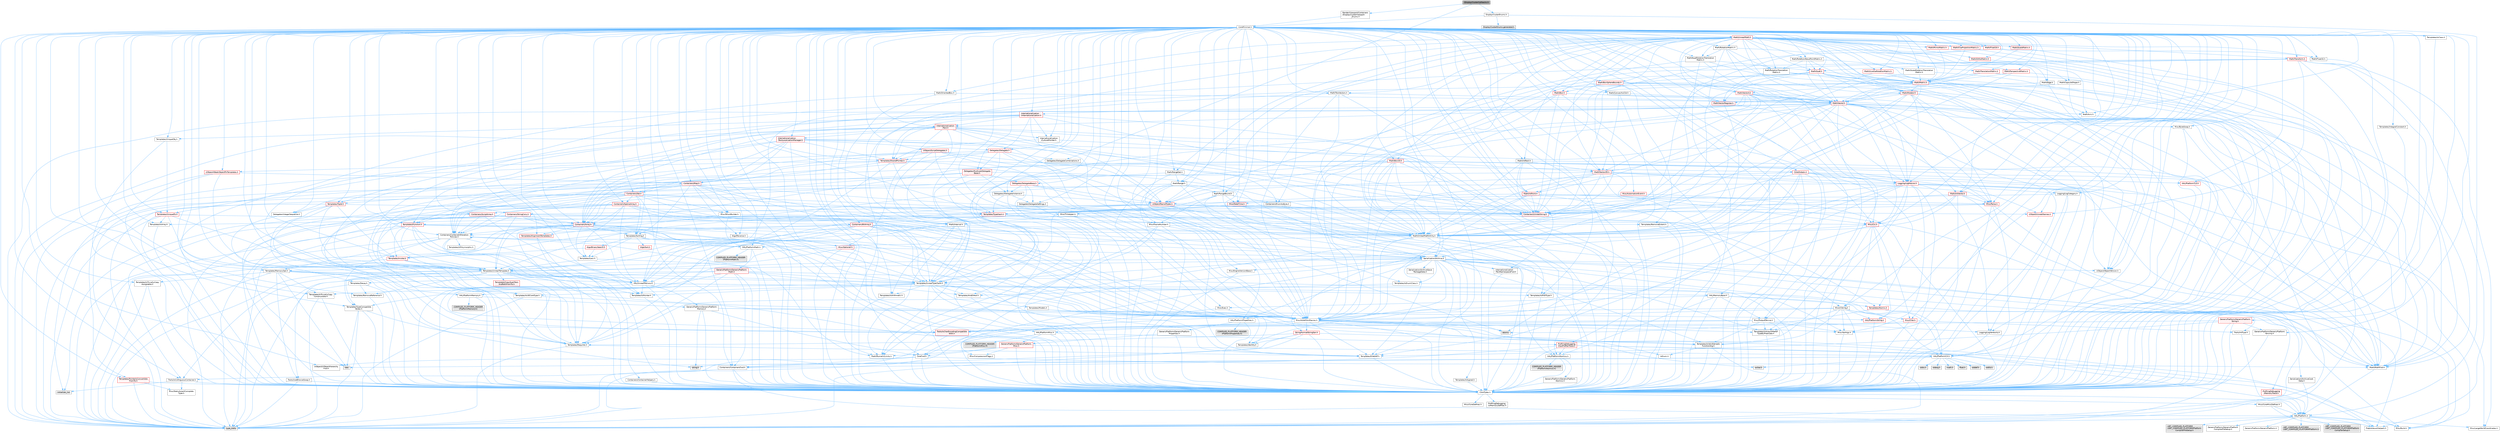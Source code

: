 digraph "IDisplayClusterCallbacks.h"
{
 // INTERACTIVE_SVG=YES
 // LATEX_PDF_SIZE
  bgcolor="transparent";
  edge [fontname=Helvetica,fontsize=10,labelfontname=Helvetica,labelfontsize=10];
  node [fontname=Helvetica,fontsize=10,shape=box,height=0.2,width=0.4];
  Node1 [id="Node000001",label="IDisplayClusterCallbacks.h",height=0.2,width=0.4,color="gray40", fillcolor="grey60", style="filled", fontcolor="black",tooltip=" "];
  Node1 -> Node2 [id="edge1_Node000001_Node000002",color="steelblue1",style="solid",tooltip=" "];
  Node2 [id="Node000002",label="DisplayClusterEnums.h",height=0.2,width=0.4,color="grey40", fillcolor="white", style="filled",URL="$de/d35/DisplayClusterEnums_8h.html",tooltip=" "];
  Node2 -> Node3 [id="edge2_Node000002_Node000003",color="steelblue1",style="solid",tooltip=" "];
  Node3 [id="Node000003",label="CoreMinimal.h",height=0.2,width=0.4,color="grey40", fillcolor="white", style="filled",URL="$d7/d67/CoreMinimal_8h.html",tooltip=" "];
  Node3 -> Node4 [id="edge3_Node000003_Node000004",color="steelblue1",style="solid",tooltip=" "];
  Node4 [id="Node000004",label="CoreTypes.h",height=0.2,width=0.4,color="grey40", fillcolor="white", style="filled",URL="$dc/dec/CoreTypes_8h.html",tooltip=" "];
  Node4 -> Node5 [id="edge4_Node000004_Node000005",color="steelblue1",style="solid",tooltip=" "];
  Node5 [id="Node000005",label="HAL/Platform.h",height=0.2,width=0.4,color="grey40", fillcolor="white", style="filled",URL="$d9/dd0/Platform_8h.html",tooltip=" "];
  Node5 -> Node6 [id="edge5_Node000005_Node000006",color="steelblue1",style="solid",tooltip=" "];
  Node6 [id="Node000006",label="Misc/Build.h",height=0.2,width=0.4,color="grey40", fillcolor="white", style="filled",URL="$d3/dbb/Build_8h.html",tooltip=" "];
  Node5 -> Node7 [id="edge6_Node000005_Node000007",color="steelblue1",style="solid",tooltip=" "];
  Node7 [id="Node000007",label="Misc/LargeWorldCoordinates.h",height=0.2,width=0.4,color="grey40", fillcolor="white", style="filled",URL="$d2/dcb/LargeWorldCoordinates_8h.html",tooltip=" "];
  Node5 -> Node8 [id="edge7_Node000005_Node000008",color="steelblue1",style="solid",tooltip=" "];
  Node8 [id="Node000008",label="type_traits",height=0.2,width=0.4,color="grey60", fillcolor="#E0E0E0", style="filled",tooltip=" "];
  Node5 -> Node9 [id="edge8_Node000005_Node000009",color="steelblue1",style="solid",tooltip=" "];
  Node9 [id="Node000009",label="PreprocessorHelpers.h",height=0.2,width=0.4,color="grey40", fillcolor="white", style="filled",URL="$db/ddb/PreprocessorHelpers_8h.html",tooltip=" "];
  Node5 -> Node10 [id="edge9_Node000005_Node000010",color="steelblue1",style="solid",tooltip=" "];
  Node10 [id="Node000010",label="UBT_COMPILED_PLATFORM\l/UBT_COMPILED_PLATFORMPlatform\lCompilerPreSetup.h",height=0.2,width=0.4,color="grey60", fillcolor="#E0E0E0", style="filled",tooltip=" "];
  Node5 -> Node11 [id="edge10_Node000005_Node000011",color="steelblue1",style="solid",tooltip=" "];
  Node11 [id="Node000011",label="GenericPlatform/GenericPlatform\lCompilerPreSetup.h",height=0.2,width=0.4,color="grey40", fillcolor="white", style="filled",URL="$d9/dc8/GenericPlatformCompilerPreSetup_8h.html",tooltip=" "];
  Node5 -> Node12 [id="edge11_Node000005_Node000012",color="steelblue1",style="solid",tooltip=" "];
  Node12 [id="Node000012",label="GenericPlatform/GenericPlatform.h",height=0.2,width=0.4,color="grey40", fillcolor="white", style="filled",URL="$d6/d84/GenericPlatform_8h.html",tooltip=" "];
  Node5 -> Node13 [id="edge12_Node000005_Node000013",color="steelblue1",style="solid",tooltip=" "];
  Node13 [id="Node000013",label="UBT_COMPILED_PLATFORM\l/UBT_COMPILED_PLATFORMPlatform.h",height=0.2,width=0.4,color="grey60", fillcolor="#E0E0E0", style="filled",tooltip=" "];
  Node5 -> Node14 [id="edge13_Node000005_Node000014",color="steelblue1",style="solid",tooltip=" "];
  Node14 [id="Node000014",label="UBT_COMPILED_PLATFORM\l/UBT_COMPILED_PLATFORMPlatform\lCompilerSetup.h",height=0.2,width=0.4,color="grey60", fillcolor="#E0E0E0", style="filled",tooltip=" "];
  Node4 -> Node15 [id="edge14_Node000004_Node000015",color="steelblue1",style="solid",tooltip=" "];
  Node15 [id="Node000015",label="ProfilingDebugging\l/UMemoryDefines.h",height=0.2,width=0.4,color="grey40", fillcolor="white", style="filled",URL="$d2/da2/UMemoryDefines_8h.html",tooltip=" "];
  Node4 -> Node16 [id="edge15_Node000004_Node000016",color="steelblue1",style="solid",tooltip=" "];
  Node16 [id="Node000016",label="Misc/CoreMiscDefines.h",height=0.2,width=0.4,color="grey40", fillcolor="white", style="filled",URL="$da/d38/CoreMiscDefines_8h.html",tooltip=" "];
  Node16 -> Node5 [id="edge16_Node000016_Node000005",color="steelblue1",style="solid",tooltip=" "];
  Node16 -> Node9 [id="edge17_Node000016_Node000009",color="steelblue1",style="solid",tooltip=" "];
  Node4 -> Node17 [id="edge18_Node000004_Node000017",color="steelblue1",style="solid",tooltip=" "];
  Node17 [id="Node000017",label="Misc/CoreDefines.h",height=0.2,width=0.4,color="grey40", fillcolor="white", style="filled",URL="$d3/dd2/CoreDefines_8h.html",tooltip=" "];
  Node3 -> Node18 [id="edge19_Node000003_Node000018",color="steelblue1",style="solid",tooltip=" "];
  Node18 [id="Node000018",label="CoreFwd.h",height=0.2,width=0.4,color="grey40", fillcolor="white", style="filled",URL="$d1/d1e/CoreFwd_8h.html",tooltip=" "];
  Node18 -> Node4 [id="edge20_Node000018_Node000004",color="steelblue1",style="solid",tooltip=" "];
  Node18 -> Node19 [id="edge21_Node000018_Node000019",color="steelblue1",style="solid",tooltip=" "];
  Node19 [id="Node000019",label="Containers/ContainersFwd.h",height=0.2,width=0.4,color="grey40", fillcolor="white", style="filled",URL="$d4/d0a/ContainersFwd_8h.html",tooltip=" "];
  Node19 -> Node5 [id="edge22_Node000019_Node000005",color="steelblue1",style="solid",tooltip=" "];
  Node19 -> Node4 [id="edge23_Node000019_Node000004",color="steelblue1",style="solid",tooltip=" "];
  Node19 -> Node20 [id="edge24_Node000019_Node000020",color="steelblue1",style="solid",tooltip=" "];
  Node20 [id="Node000020",label="Traits/IsContiguousContainer.h",height=0.2,width=0.4,color="grey40", fillcolor="white", style="filled",URL="$d5/d3c/IsContiguousContainer_8h.html",tooltip=" "];
  Node20 -> Node4 [id="edge25_Node000020_Node000004",color="steelblue1",style="solid",tooltip=" "];
  Node20 -> Node21 [id="edge26_Node000020_Node000021",color="steelblue1",style="solid",tooltip=" "];
  Node21 [id="Node000021",label="Misc/StaticAssertComplete\lType.h",height=0.2,width=0.4,color="grey40", fillcolor="white", style="filled",URL="$d5/d4e/StaticAssertCompleteType_8h.html",tooltip=" "];
  Node20 -> Node22 [id="edge27_Node000020_Node000022",color="steelblue1",style="solid",tooltip=" "];
  Node22 [id="Node000022",label="initializer_list",height=0.2,width=0.4,color="grey60", fillcolor="#E0E0E0", style="filled",tooltip=" "];
  Node18 -> Node23 [id="edge28_Node000018_Node000023",color="steelblue1",style="solid",tooltip=" "];
  Node23 [id="Node000023",label="Math/MathFwd.h",height=0.2,width=0.4,color="grey40", fillcolor="white", style="filled",URL="$d2/d10/MathFwd_8h.html",tooltip=" "];
  Node23 -> Node5 [id="edge29_Node000023_Node000005",color="steelblue1",style="solid",tooltip=" "];
  Node18 -> Node24 [id="edge30_Node000018_Node000024",color="steelblue1",style="solid",tooltip=" "];
  Node24 [id="Node000024",label="UObject/UObjectHierarchy\lFwd.h",height=0.2,width=0.4,color="grey40", fillcolor="white", style="filled",URL="$d3/d13/UObjectHierarchyFwd_8h.html",tooltip=" "];
  Node3 -> Node24 [id="edge31_Node000003_Node000024",color="steelblue1",style="solid",tooltip=" "];
  Node3 -> Node19 [id="edge32_Node000003_Node000019",color="steelblue1",style="solid",tooltip=" "];
  Node3 -> Node25 [id="edge33_Node000003_Node000025",color="steelblue1",style="solid",tooltip=" "];
  Node25 [id="Node000025",label="Misc/VarArgs.h",height=0.2,width=0.4,color="grey40", fillcolor="white", style="filled",URL="$d5/d6f/VarArgs_8h.html",tooltip=" "];
  Node25 -> Node4 [id="edge34_Node000025_Node000004",color="steelblue1",style="solid",tooltip=" "];
  Node3 -> Node26 [id="edge35_Node000003_Node000026",color="steelblue1",style="solid",tooltip=" "];
  Node26 [id="Node000026",label="Logging/LogVerbosity.h",height=0.2,width=0.4,color="grey40", fillcolor="white", style="filled",URL="$d2/d8f/LogVerbosity_8h.html",tooltip=" "];
  Node26 -> Node4 [id="edge36_Node000026_Node000004",color="steelblue1",style="solid",tooltip=" "];
  Node3 -> Node27 [id="edge37_Node000003_Node000027",color="steelblue1",style="solid",tooltip=" "];
  Node27 [id="Node000027",label="Misc/OutputDevice.h",height=0.2,width=0.4,color="grey40", fillcolor="white", style="filled",URL="$d7/d32/OutputDevice_8h.html",tooltip=" "];
  Node27 -> Node18 [id="edge38_Node000027_Node000018",color="steelblue1",style="solid",tooltip=" "];
  Node27 -> Node4 [id="edge39_Node000027_Node000004",color="steelblue1",style="solid",tooltip=" "];
  Node27 -> Node26 [id="edge40_Node000027_Node000026",color="steelblue1",style="solid",tooltip=" "];
  Node27 -> Node25 [id="edge41_Node000027_Node000025",color="steelblue1",style="solid",tooltip=" "];
  Node27 -> Node28 [id="edge42_Node000027_Node000028",color="steelblue1",style="solid",tooltip=" "];
  Node28 [id="Node000028",label="Templates/IsArrayOrRefOf\lTypeByPredicate.h",height=0.2,width=0.4,color="grey40", fillcolor="white", style="filled",URL="$d6/da1/IsArrayOrRefOfTypeByPredicate_8h.html",tooltip=" "];
  Node28 -> Node4 [id="edge43_Node000028_Node000004",color="steelblue1",style="solid",tooltip=" "];
  Node27 -> Node29 [id="edge44_Node000027_Node000029",color="steelblue1",style="solid",tooltip=" "];
  Node29 [id="Node000029",label="Templates/IsValidVariadic\lFunctionArg.h",height=0.2,width=0.4,color="grey40", fillcolor="white", style="filled",URL="$d0/dc8/IsValidVariadicFunctionArg_8h.html",tooltip=" "];
  Node29 -> Node4 [id="edge45_Node000029_Node000004",color="steelblue1",style="solid",tooltip=" "];
  Node29 -> Node30 [id="edge46_Node000029_Node000030",color="steelblue1",style="solid",tooltip=" "];
  Node30 [id="Node000030",label="IsEnum.h",height=0.2,width=0.4,color="grey40", fillcolor="white", style="filled",URL="$d4/de5/IsEnum_8h.html",tooltip=" "];
  Node29 -> Node8 [id="edge47_Node000029_Node000008",color="steelblue1",style="solid",tooltip=" "];
  Node27 -> Node31 [id="edge48_Node000027_Node000031",color="steelblue1",style="solid",tooltip=" "];
  Node31 [id="Node000031",label="Traits/IsCharEncodingCompatible\lWith.h",height=0.2,width=0.4,color="red", fillcolor="#FFF0F0", style="filled",URL="$df/dd1/IsCharEncodingCompatibleWith_8h.html",tooltip=" "];
  Node31 -> Node8 [id="edge49_Node000031_Node000008",color="steelblue1",style="solid",tooltip=" "];
  Node3 -> Node33 [id="edge50_Node000003_Node000033",color="steelblue1",style="solid",tooltip=" "];
  Node33 [id="Node000033",label="HAL/PlatformCrt.h",height=0.2,width=0.4,color="grey40", fillcolor="white", style="filled",URL="$d8/d75/PlatformCrt_8h.html",tooltip=" "];
  Node33 -> Node34 [id="edge51_Node000033_Node000034",color="steelblue1",style="solid",tooltip=" "];
  Node34 [id="Node000034",label="new",height=0.2,width=0.4,color="grey60", fillcolor="#E0E0E0", style="filled",tooltip=" "];
  Node33 -> Node35 [id="edge52_Node000033_Node000035",color="steelblue1",style="solid",tooltip=" "];
  Node35 [id="Node000035",label="wchar.h",height=0.2,width=0.4,color="grey60", fillcolor="#E0E0E0", style="filled",tooltip=" "];
  Node33 -> Node36 [id="edge53_Node000033_Node000036",color="steelblue1",style="solid",tooltip=" "];
  Node36 [id="Node000036",label="stddef.h",height=0.2,width=0.4,color="grey60", fillcolor="#E0E0E0", style="filled",tooltip=" "];
  Node33 -> Node37 [id="edge54_Node000033_Node000037",color="steelblue1",style="solid",tooltip=" "];
  Node37 [id="Node000037",label="stdlib.h",height=0.2,width=0.4,color="grey60", fillcolor="#E0E0E0", style="filled",tooltip=" "];
  Node33 -> Node38 [id="edge55_Node000033_Node000038",color="steelblue1",style="solid",tooltip=" "];
  Node38 [id="Node000038",label="stdio.h",height=0.2,width=0.4,color="grey60", fillcolor="#E0E0E0", style="filled",tooltip=" "];
  Node33 -> Node39 [id="edge56_Node000033_Node000039",color="steelblue1",style="solid",tooltip=" "];
  Node39 [id="Node000039",label="stdarg.h",height=0.2,width=0.4,color="grey60", fillcolor="#E0E0E0", style="filled",tooltip=" "];
  Node33 -> Node40 [id="edge57_Node000033_Node000040",color="steelblue1",style="solid",tooltip=" "];
  Node40 [id="Node000040",label="math.h",height=0.2,width=0.4,color="grey60", fillcolor="#E0E0E0", style="filled",tooltip=" "];
  Node33 -> Node41 [id="edge58_Node000033_Node000041",color="steelblue1",style="solid",tooltip=" "];
  Node41 [id="Node000041",label="float.h",height=0.2,width=0.4,color="grey60", fillcolor="#E0E0E0", style="filled",tooltip=" "];
  Node33 -> Node42 [id="edge59_Node000033_Node000042",color="steelblue1",style="solid",tooltip=" "];
  Node42 [id="Node000042",label="string.h",height=0.2,width=0.4,color="grey60", fillcolor="#E0E0E0", style="filled",tooltip=" "];
  Node3 -> Node43 [id="edge60_Node000003_Node000043",color="steelblue1",style="solid",tooltip=" "];
  Node43 [id="Node000043",label="HAL/PlatformMisc.h",height=0.2,width=0.4,color="grey40", fillcolor="white", style="filled",URL="$d0/df5/PlatformMisc_8h.html",tooltip=" "];
  Node43 -> Node4 [id="edge61_Node000043_Node000004",color="steelblue1",style="solid",tooltip=" "];
  Node43 -> Node44 [id="edge62_Node000043_Node000044",color="steelblue1",style="solid",tooltip=" "];
  Node44 [id="Node000044",label="GenericPlatform/GenericPlatform\lMisc.h",height=0.2,width=0.4,color="red", fillcolor="#FFF0F0", style="filled",URL="$db/d9a/GenericPlatformMisc_8h.html",tooltip=" "];
  Node44 -> Node18 [id="edge63_Node000044_Node000018",color="steelblue1",style="solid",tooltip=" "];
  Node44 -> Node4 [id="edge64_Node000044_Node000004",color="steelblue1",style="solid",tooltip=" "];
  Node44 -> Node33 [id="edge65_Node000044_Node000033",color="steelblue1",style="solid",tooltip=" "];
  Node44 -> Node48 [id="edge66_Node000044_Node000048",color="steelblue1",style="solid",tooltip=" "];
  Node48 [id="Node000048",label="Math/NumericLimits.h",height=0.2,width=0.4,color="grey40", fillcolor="white", style="filled",URL="$df/d1b/NumericLimits_8h.html",tooltip=" "];
  Node48 -> Node4 [id="edge67_Node000048_Node000004",color="steelblue1",style="solid",tooltip=" "];
  Node44 -> Node49 [id="edge68_Node000044_Node000049",color="steelblue1",style="solid",tooltip=" "];
  Node49 [id="Node000049",label="Misc/CompressionFlags.h",height=0.2,width=0.4,color="grey40", fillcolor="white", style="filled",URL="$d9/d76/CompressionFlags_8h.html",tooltip=" "];
  Node43 -> Node53 [id="edge69_Node000043_Node000053",color="steelblue1",style="solid",tooltip=" "];
  Node53 [id="Node000053",label="COMPILED_PLATFORM_HEADER\l(PlatformMisc.h)",height=0.2,width=0.4,color="grey60", fillcolor="#E0E0E0", style="filled",tooltip=" "];
  Node43 -> Node54 [id="edge70_Node000043_Node000054",color="steelblue1",style="solid",tooltip=" "];
  Node54 [id="Node000054",label="ProfilingDebugging\l/CpuProfilerTrace.h",height=0.2,width=0.4,color="red", fillcolor="#FFF0F0", style="filled",URL="$da/dcb/CpuProfilerTrace_8h.html",tooltip=" "];
  Node54 -> Node4 [id="edge71_Node000054_Node000004",color="steelblue1",style="solid",tooltip=" "];
  Node54 -> Node19 [id="edge72_Node000054_Node000019",color="steelblue1",style="solid",tooltip=" "];
  Node54 -> Node55 [id="edge73_Node000054_Node000055",color="steelblue1",style="solid",tooltip=" "];
  Node55 [id="Node000055",label="HAL/PlatformAtomics.h",height=0.2,width=0.4,color="grey40", fillcolor="white", style="filled",URL="$d3/d36/PlatformAtomics_8h.html",tooltip=" "];
  Node55 -> Node4 [id="edge74_Node000055_Node000004",color="steelblue1",style="solid",tooltip=" "];
  Node55 -> Node56 [id="edge75_Node000055_Node000056",color="steelblue1",style="solid",tooltip=" "];
  Node56 [id="Node000056",label="GenericPlatform/GenericPlatform\lAtomics.h",height=0.2,width=0.4,color="grey40", fillcolor="white", style="filled",URL="$da/d72/GenericPlatformAtomics_8h.html",tooltip=" "];
  Node56 -> Node4 [id="edge76_Node000056_Node000004",color="steelblue1",style="solid",tooltip=" "];
  Node55 -> Node57 [id="edge77_Node000055_Node000057",color="steelblue1",style="solid",tooltip=" "];
  Node57 [id="Node000057",label="COMPILED_PLATFORM_HEADER\l(PlatformAtomics.h)",height=0.2,width=0.4,color="grey60", fillcolor="#E0E0E0", style="filled",tooltip=" "];
  Node54 -> Node9 [id="edge78_Node000054_Node000009",color="steelblue1",style="solid",tooltip=" "];
  Node54 -> Node6 [id="edge79_Node000054_Node000006",color="steelblue1",style="solid",tooltip=" "];
  Node3 -> Node62 [id="edge80_Node000003_Node000062",color="steelblue1",style="solid",tooltip=" "];
  Node62 [id="Node000062",label="Misc/AssertionMacros.h",height=0.2,width=0.4,color="grey40", fillcolor="white", style="filled",URL="$d0/dfa/AssertionMacros_8h.html",tooltip=" "];
  Node62 -> Node4 [id="edge81_Node000062_Node000004",color="steelblue1",style="solid",tooltip=" "];
  Node62 -> Node5 [id="edge82_Node000062_Node000005",color="steelblue1",style="solid",tooltip=" "];
  Node62 -> Node43 [id="edge83_Node000062_Node000043",color="steelblue1",style="solid",tooltip=" "];
  Node62 -> Node9 [id="edge84_Node000062_Node000009",color="steelblue1",style="solid",tooltip=" "];
  Node62 -> Node63 [id="edge85_Node000062_Node000063",color="steelblue1",style="solid",tooltip=" "];
  Node63 [id="Node000063",label="Templates/EnableIf.h",height=0.2,width=0.4,color="grey40", fillcolor="white", style="filled",URL="$d7/d60/EnableIf_8h.html",tooltip=" "];
  Node63 -> Node4 [id="edge86_Node000063_Node000004",color="steelblue1",style="solid",tooltip=" "];
  Node62 -> Node28 [id="edge87_Node000062_Node000028",color="steelblue1",style="solid",tooltip=" "];
  Node62 -> Node29 [id="edge88_Node000062_Node000029",color="steelblue1",style="solid",tooltip=" "];
  Node62 -> Node31 [id="edge89_Node000062_Node000031",color="steelblue1",style="solid",tooltip=" "];
  Node62 -> Node25 [id="edge90_Node000062_Node000025",color="steelblue1",style="solid",tooltip=" "];
  Node62 -> Node64 [id="edge91_Node000062_Node000064",color="steelblue1",style="solid",tooltip=" "];
  Node64 [id="Node000064",label="String/FormatStringSan.h",height=0.2,width=0.4,color="red", fillcolor="#FFF0F0", style="filled",URL="$d3/d8b/FormatStringSan_8h.html",tooltip=" "];
  Node64 -> Node8 [id="edge92_Node000064_Node000008",color="steelblue1",style="solid",tooltip=" "];
  Node64 -> Node4 [id="edge93_Node000064_Node000004",color="steelblue1",style="solid",tooltip=" "];
  Node64 -> Node65 [id="edge94_Node000064_Node000065",color="steelblue1",style="solid",tooltip=" "];
  Node65 [id="Node000065",label="Templates/Requires.h",height=0.2,width=0.4,color="grey40", fillcolor="white", style="filled",URL="$dc/d96/Requires_8h.html",tooltip=" "];
  Node65 -> Node63 [id="edge95_Node000065_Node000063",color="steelblue1",style="solid",tooltip=" "];
  Node65 -> Node8 [id="edge96_Node000065_Node000008",color="steelblue1",style="solid",tooltip=" "];
  Node64 -> Node66 [id="edge97_Node000064_Node000066",color="steelblue1",style="solid",tooltip=" "];
  Node66 [id="Node000066",label="Templates/Identity.h",height=0.2,width=0.4,color="grey40", fillcolor="white", style="filled",URL="$d0/dd5/Identity_8h.html",tooltip=" "];
  Node64 -> Node29 [id="edge98_Node000064_Node000029",color="steelblue1",style="solid",tooltip=" "];
  Node64 -> Node19 [id="edge99_Node000064_Node000019",color="steelblue1",style="solid",tooltip=" "];
  Node62 -> Node70 [id="edge100_Node000062_Node000070",color="steelblue1",style="solid",tooltip=" "];
  Node70 [id="Node000070",label="atomic",height=0.2,width=0.4,color="grey60", fillcolor="#E0E0E0", style="filled",tooltip=" "];
  Node3 -> Node71 [id="edge101_Node000003_Node000071",color="steelblue1",style="solid",tooltip=" "];
  Node71 [id="Node000071",label="Templates/IsPointer.h",height=0.2,width=0.4,color="grey40", fillcolor="white", style="filled",URL="$d7/d05/IsPointer_8h.html",tooltip=" "];
  Node71 -> Node4 [id="edge102_Node000071_Node000004",color="steelblue1",style="solid",tooltip=" "];
  Node3 -> Node72 [id="edge103_Node000003_Node000072",color="steelblue1",style="solid",tooltip=" "];
  Node72 [id="Node000072",label="HAL/PlatformMemory.h",height=0.2,width=0.4,color="grey40", fillcolor="white", style="filled",URL="$de/d68/PlatformMemory_8h.html",tooltip=" "];
  Node72 -> Node4 [id="edge104_Node000072_Node000004",color="steelblue1",style="solid",tooltip=" "];
  Node72 -> Node73 [id="edge105_Node000072_Node000073",color="steelblue1",style="solid",tooltip=" "];
  Node73 [id="Node000073",label="GenericPlatform/GenericPlatform\lMemory.h",height=0.2,width=0.4,color="grey40", fillcolor="white", style="filled",URL="$dd/d22/GenericPlatformMemory_8h.html",tooltip=" "];
  Node73 -> Node18 [id="edge106_Node000073_Node000018",color="steelblue1",style="solid",tooltip=" "];
  Node73 -> Node4 [id="edge107_Node000073_Node000004",color="steelblue1",style="solid",tooltip=" "];
  Node73 -> Node74 [id="edge108_Node000073_Node000074",color="steelblue1",style="solid",tooltip=" "];
  Node74 [id="Node000074",label="HAL/PlatformString.h",height=0.2,width=0.4,color="red", fillcolor="#FFF0F0", style="filled",URL="$db/db5/PlatformString_8h.html",tooltip=" "];
  Node74 -> Node4 [id="edge109_Node000074_Node000004",color="steelblue1",style="solid",tooltip=" "];
  Node73 -> Node42 [id="edge110_Node000073_Node000042",color="steelblue1",style="solid",tooltip=" "];
  Node73 -> Node35 [id="edge111_Node000073_Node000035",color="steelblue1",style="solid",tooltip=" "];
  Node72 -> Node76 [id="edge112_Node000072_Node000076",color="steelblue1",style="solid",tooltip=" "];
  Node76 [id="Node000076",label="COMPILED_PLATFORM_HEADER\l(PlatformMemory.h)",height=0.2,width=0.4,color="grey60", fillcolor="#E0E0E0", style="filled",tooltip=" "];
  Node3 -> Node55 [id="edge113_Node000003_Node000055",color="steelblue1",style="solid",tooltip=" "];
  Node3 -> Node77 [id="edge114_Node000003_Node000077",color="steelblue1",style="solid",tooltip=" "];
  Node77 [id="Node000077",label="Misc/Exec.h",height=0.2,width=0.4,color="grey40", fillcolor="white", style="filled",URL="$de/ddb/Exec_8h.html",tooltip=" "];
  Node77 -> Node4 [id="edge115_Node000077_Node000004",color="steelblue1",style="solid",tooltip=" "];
  Node77 -> Node62 [id="edge116_Node000077_Node000062",color="steelblue1",style="solid",tooltip=" "];
  Node3 -> Node78 [id="edge117_Node000003_Node000078",color="steelblue1",style="solid",tooltip=" "];
  Node78 [id="Node000078",label="HAL/MemoryBase.h",height=0.2,width=0.4,color="grey40", fillcolor="white", style="filled",URL="$d6/d9f/MemoryBase_8h.html",tooltip=" "];
  Node78 -> Node4 [id="edge118_Node000078_Node000004",color="steelblue1",style="solid",tooltip=" "];
  Node78 -> Node55 [id="edge119_Node000078_Node000055",color="steelblue1",style="solid",tooltip=" "];
  Node78 -> Node33 [id="edge120_Node000078_Node000033",color="steelblue1",style="solid",tooltip=" "];
  Node78 -> Node77 [id="edge121_Node000078_Node000077",color="steelblue1",style="solid",tooltip=" "];
  Node78 -> Node27 [id="edge122_Node000078_Node000027",color="steelblue1",style="solid",tooltip=" "];
  Node78 -> Node79 [id="edge123_Node000078_Node000079",color="steelblue1",style="solid",tooltip=" "];
  Node79 [id="Node000079",label="Templates/Atomic.h",height=0.2,width=0.4,color="red", fillcolor="#FFF0F0", style="filled",URL="$d3/d91/Atomic_8h.html",tooltip=" "];
  Node79 -> Node87 [id="edge124_Node000079_Node000087",color="steelblue1",style="solid",tooltip=" "];
  Node87 [id="Node000087",label="Traits/IntType.h",height=0.2,width=0.4,color="grey40", fillcolor="white", style="filled",URL="$d7/deb/IntType_8h.html",tooltip=" "];
  Node87 -> Node5 [id="edge125_Node000087_Node000005",color="steelblue1",style="solid",tooltip=" "];
  Node79 -> Node70 [id="edge126_Node000079_Node000070",color="steelblue1",style="solid",tooltip=" "];
  Node3 -> Node88 [id="edge127_Node000003_Node000088",color="steelblue1",style="solid",tooltip=" "];
  Node88 [id="Node000088",label="HAL/UnrealMemory.h",height=0.2,width=0.4,color="grey40", fillcolor="white", style="filled",URL="$d9/d96/UnrealMemory_8h.html",tooltip=" "];
  Node88 -> Node4 [id="edge128_Node000088_Node000004",color="steelblue1",style="solid",tooltip=" "];
  Node88 -> Node73 [id="edge129_Node000088_Node000073",color="steelblue1",style="solid",tooltip=" "];
  Node88 -> Node78 [id="edge130_Node000088_Node000078",color="steelblue1",style="solid",tooltip=" "];
  Node88 -> Node72 [id="edge131_Node000088_Node000072",color="steelblue1",style="solid",tooltip=" "];
  Node88 -> Node89 [id="edge132_Node000088_Node000089",color="steelblue1",style="solid",tooltip=" "];
  Node89 [id="Node000089",label="ProfilingDebugging\l/MemoryTrace.h",height=0.2,width=0.4,color="red", fillcolor="#FFF0F0", style="filled",URL="$da/dd7/MemoryTrace_8h.html",tooltip=" "];
  Node89 -> Node5 [id="edge133_Node000089_Node000005",color="steelblue1",style="solid",tooltip=" "];
  Node88 -> Node71 [id="edge134_Node000088_Node000071",color="steelblue1",style="solid",tooltip=" "];
  Node3 -> Node90 [id="edge135_Node000003_Node000090",color="steelblue1",style="solid",tooltip=" "];
  Node90 [id="Node000090",label="Templates/IsArithmetic.h",height=0.2,width=0.4,color="grey40", fillcolor="white", style="filled",URL="$d2/d5d/IsArithmetic_8h.html",tooltip=" "];
  Node90 -> Node4 [id="edge136_Node000090_Node000004",color="steelblue1",style="solid",tooltip=" "];
  Node3 -> Node84 [id="edge137_Node000003_Node000084",color="steelblue1",style="solid",tooltip=" "];
  Node84 [id="Node000084",label="Templates/AndOrNot.h",height=0.2,width=0.4,color="grey40", fillcolor="white", style="filled",URL="$db/d0a/AndOrNot_8h.html",tooltip=" "];
  Node84 -> Node4 [id="edge138_Node000084_Node000004",color="steelblue1",style="solid",tooltip=" "];
  Node3 -> Node91 [id="edge139_Node000003_Node000091",color="steelblue1",style="solid",tooltip=" "];
  Node91 [id="Node000091",label="Templates/IsPODType.h",height=0.2,width=0.4,color="grey40", fillcolor="white", style="filled",URL="$d7/db1/IsPODType_8h.html",tooltip=" "];
  Node91 -> Node4 [id="edge140_Node000091_Node000004",color="steelblue1",style="solid",tooltip=" "];
  Node3 -> Node92 [id="edge141_Node000003_Node000092",color="steelblue1",style="solid",tooltip=" "];
  Node92 [id="Node000092",label="Templates/IsUECoreType.h",height=0.2,width=0.4,color="grey40", fillcolor="white", style="filled",URL="$d1/db8/IsUECoreType_8h.html",tooltip=" "];
  Node92 -> Node4 [id="edge142_Node000092_Node000004",color="steelblue1",style="solid",tooltip=" "];
  Node92 -> Node8 [id="edge143_Node000092_Node000008",color="steelblue1",style="solid",tooltip=" "];
  Node3 -> Node85 [id="edge144_Node000003_Node000085",color="steelblue1",style="solid",tooltip=" "];
  Node85 [id="Node000085",label="Templates/IsTriviallyCopy\lConstructible.h",height=0.2,width=0.4,color="grey40", fillcolor="white", style="filled",URL="$d3/d78/IsTriviallyCopyConstructible_8h.html",tooltip=" "];
  Node85 -> Node4 [id="edge145_Node000085_Node000004",color="steelblue1",style="solid",tooltip=" "];
  Node85 -> Node8 [id="edge146_Node000085_Node000008",color="steelblue1",style="solid",tooltip=" "];
  Node3 -> Node93 [id="edge147_Node000003_Node000093",color="steelblue1",style="solid",tooltip=" "];
  Node93 [id="Node000093",label="Templates/UnrealTypeTraits.h",height=0.2,width=0.4,color="grey40", fillcolor="white", style="filled",URL="$d2/d2d/UnrealTypeTraits_8h.html",tooltip=" "];
  Node93 -> Node4 [id="edge148_Node000093_Node000004",color="steelblue1",style="solid",tooltip=" "];
  Node93 -> Node71 [id="edge149_Node000093_Node000071",color="steelblue1",style="solid",tooltip=" "];
  Node93 -> Node62 [id="edge150_Node000093_Node000062",color="steelblue1",style="solid",tooltip=" "];
  Node93 -> Node84 [id="edge151_Node000093_Node000084",color="steelblue1",style="solid",tooltip=" "];
  Node93 -> Node63 [id="edge152_Node000093_Node000063",color="steelblue1",style="solid",tooltip=" "];
  Node93 -> Node90 [id="edge153_Node000093_Node000090",color="steelblue1",style="solid",tooltip=" "];
  Node93 -> Node30 [id="edge154_Node000093_Node000030",color="steelblue1",style="solid",tooltip=" "];
  Node93 -> Node94 [id="edge155_Node000093_Node000094",color="steelblue1",style="solid",tooltip=" "];
  Node94 [id="Node000094",label="Templates/Models.h",height=0.2,width=0.4,color="grey40", fillcolor="white", style="filled",URL="$d3/d0c/Models_8h.html",tooltip=" "];
  Node94 -> Node66 [id="edge156_Node000094_Node000066",color="steelblue1",style="solid",tooltip=" "];
  Node93 -> Node91 [id="edge157_Node000093_Node000091",color="steelblue1",style="solid",tooltip=" "];
  Node93 -> Node92 [id="edge158_Node000093_Node000092",color="steelblue1",style="solid",tooltip=" "];
  Node93 -> Node85 [id="edge159_Node000093_Node000085",color="steelblue1",style="solid",tooltip=" "];
  Node3 -> Node63 [id="edge160_Node000003_Node000063",color="steelblue1",style="solid",tooltip=" "];
  Node3 -> Node95 [id="edge161_Node000003_Node000095",color="steelblue1",style="solid",tooltip=" "];
  Node95 [id="Node000095",label="Templates/RemoveReference.h",height=0.2,width=0.4,color="grey40", fillcolor="white", style="filled",URL="$da/dbe/RemoveReference_8h.html",tooltip=" "];
  Node95 -> Node4 [id="edge162_Node000095_Node000004",color="steelblue1",style="solid",tooltip=" "];
  Node3 -> Node96 [id="edge163_Node000003_Node000096",color="steelblue1",style="solid",tooltip=" "];
  Node96 [id="Node000096",label="Templates/IntegralConstant.h",height=0.2,width=0.4,color="grey40", fillcolor="white", style="filled",URL="$db/d1b/IntegralConstant_8h.html",tooltip=" "];
  Node96 -> Node4 [id="edge164_Node000096_Node000004",color="steelblue1",style="solid",tooltip=" "];
  Node3 -> Node97 [id="edge165_Node000003_Node000097",color="steelblue1",style="solid",tooltip=" "];
  Node97 [id="Node000097",label="Templates/IsClass.h",height=0.2,width=0.4,color="grey40", fillcolor="white", style="filled",URL="$db/dcb/IsClass_8h.html",tooltip=" "];
  Node97 -> Node4 [id="edge166_Node000097_Node000004",color="steelblue1",style="solid",tooltip=" "];
  Node3 -> Node98 [id="edge167_Node000003_Node000098",color="steelblue1",style="solid",tooltip=" "];
  Node98 [id="Node000098",label="Templates/TypeCompatible\lBytes.h",height=0.2,width=0.4,color="grey40", fillcolor="white", style="filled",URL="$df/d0a/TypeCompatibleBytes_8h.html",tooltip=" "];
  Node98 -> Node4 [id="edge168_Node000098_Node000004",color="steelblue1",style="solid",tooltip=" "];
  Node98 -> Node42 [id="edge169_Node000098_Node000042",color="steelblue1",style="solid",tooltip=" "];
  Node98 -> Node34 [id="edge170_Node000098_Node000034",color="steelblue1",style="solid",tooltip=" "];
  Node98 -> Node8 [id="edge171_Node000098_Node000008",color="steelblue1",style="solid",tooltip=" "];
  Node3 -> Node20 [id="edge172_Node000003_Node000020",color="steelblue1",style="solid",tooltip=" "];
  Node3 -> Node99 [id="edge173_Node000003_Node000099",color="steelblue1",style="solid",tooltip=" "];
  Node99 [id="Node000099",label="Templates/UnrealTemplate.h",height=0.2,width=0.4,color="grey40", fillcolor="white", style="filled",URL="$d4/d24/UnrealTemplate_8h.html",tooltip=" "];
  Node99 -> Node4 [id="edge174_Node000099_Node000004",color="steelblue1",style="solid",tooltip=" "];
  Node99 -> Node71 [id="edge175_Node000099_Node000071",color="steelblue1",style="solid",tooltip=" "];
  Node99 -> Node88 [id="edge176_Node000099_Node000088",color="steelblue1",style="solid",tooltip=" "];
  Node99 -> Node100 [id="edge177_Node000099_Node000100",color="steelblue1",style="solid",tooltip=" "];
  Node100 [id="Node000100",label="Templates/CopyQualifiers\lAndRefsFromTo.h",height=0.2,width=0.4,color="red", fillcolor="#FFF0F0", style="filled",URL="$d3/db3/CopyQualifiersAndRefsFromTo_8h.html",tooltip=" "];
  Node99 -> Node93 [id="edge178_Node000099_Node000093",color="steelblue1",style="solid",tooltip=" "];
  Node99 -> Node95 [id="edge179_Node000099_Node000095",color="steelblue1",style="solid",tooltip=" "];
  Node99 -> Node65 [id="edge180_Node000099_Node000065",color="steelblue1",style="solid",tooltip=" "];
  Node99 -> Node98 [id="edge181_Node000099_Node000098",color="steelblue1",style="solid",tooltip=" "];
  Node99 -> Node66 [id="edge182_Node000099_Node000066",color="steelblue1",style="solid",tooltip=" "];
  Node99 -> Node20 [id="edge183_Node000099_Node000020",color="steelblue1",style="solid",tooltip=" "];
  Node99 -> Node102 [id="edge184_Node000099_Node000102",color="steelblue1",style="solid",tooltip=" "];
  Node102 [id="Node000102",label="Traits/UseBitwiseSwap.h",height=0.2,width=0.4,color="grey40", fillcolor="white", style="filled",URL="$db/df3/UseBitwiseSwap_8h.html",tooltip=" "];
  Node102 -> Node4 [id="edge185_Node000102_Node000004",color="steelblue1",style="solid",tooltip=" "];
  Node102 -> Node8 [id="edge186_Node000102_Node000008",color="steelblue1",style="solid",tooltip=" "];
  Node99 -> Node8 [id="edge187_Node000099_Node000008",color="steelblue1",style="solid",tooltip=" "];
  Node3 -> Node48 [id="edge188_Node000003_Node000048",color="steelblue1",style="solid",tooltip=" "];
  Node3 -> Node103 [id="edge189_Node000003_Node000103",color="steelblue1",style="solid",tooltip=" "];
  Node103 [id="Node000103",label="HAL/PlatformMath.h",height=0.2,width=0.4,color="grey40", fillcolor="white", style="filled",URL="$dc/d53/PlatformMath_8h.html",tooltip=" "];
  Node103 -> Node4 [id="edge190_Node000103_Node000004",color="steelblue1",style="solid",tooltip=" "];
  Node103 -> Node104 [id="edge191_Node000103_Node000104",color="steelblue1",style="solid",tooltip=" "];
  Node104 [id="Node000104",label="GenericPlatform/GenericPlatform\lMath.h",height=0.2,width=0.4,color="red", fillcolor="#FFF0F0", style="filled",URL="$d5/d79/GenericPlatformMath_8h.html",tooltip=" "];
  Node104 -> Node4 [id="edge192_Node000104_Node000004",color="steelblue1",style="solid",tooltip=" "];
  Node104 -> Node19 [id="edge193_Node000104_Node000019",color="steelblue1",style="solid",tooltip=" "];
  Node104 -> Node33 [id="edge194_Node000104_Node000033",color="steelblue1",style="solid",tooltip=" "];
  Node104 -> Node84 [id="edge195_Node000104_Node000084",color="steelblue1",style="solid",tooltip=" "];
  Node104 -> Node105 [id="edge196_Node000104_Node000105",color="steelblue1",style="solid",tooltip=" "];
  Node105 [id="Node000105",label="Templates/Decay.h",height=0.2,width=0.4,color="grey40", fillcolor="white", style="filled",URL="$dd/d0f/Decay_8h.html",tooltip=" "];
  Node105 -> Node4 [id="edge197_Node000105_Node000004",color="steelblue1",style="solid",tooltip=" "];
  Node105 -> Node95 [id="edge198_Node000105_Node000095",color="steelblue1",style="solid",tooltip=" "];
  Node105 -> Node8 [id="edge199_Node000105_Node000008",color="steelblue1",style="solid",tooltip=" "];
  Node104 -> Node93 [id="edge200_Node000104_Node000093",color="steelblue1",style="solid",tooltip=" "];
  Node104 -> Node65 [id="edge201_Node000104_Node000065",color="steelblue1",style="solid",tooltip=" "];
  Node104 -> Node98 [id="edge202_Node000104_Node000098",color="steelblue1",style="solid",tooltip=" "];
  Node104 -> Node8 [id="edge203_Node000104_Node000008",color="steelblue1",style="solid",tooltip=" "];
  Node103 -> Node110 [id="edge204_Node000103_Node000110",color="steelblue1",style="solid",tooltip=" "];
  Node110 [id="Node000110",label="COMPILED_PLATFORM_HEADER\l(PlatformMath.h)",height=0.2,width=0.4,color="grey60", fillcolor="#E0E0E0", style="filled",tooltip=" "];
  Node3 -> Node86 [id="edge205_Node000003_Node000086",color="steelblue1",style="solid",tooltip=" "];
  Node86 [id="Node000086",label="Templates/IsTriviallyCopy\lAssignable.h",height=0.2,width=0.4,color="grey40", fillcolor="white", style="filled",URL="$d2/df2/IsTriviallyCopyAssignable_8h.html",tooltip=" "];
  Node86 -> Node4 [id="edge206_Node000086_Node000004",color="steelblue1",style="solid",tooltip=" "];
  Node86 -> Node8 [id="edge207_Node000086_Node000008",color="steelblue1",style="solid",tooltip=" "];
  Node3 -> Node111 [id="edge208_Node000003_Node000111",color="steelblue1",style="solid",tooltip=" "];
  Node111 [id="Node000111",label="Templates/MemoryOps.h",height=0.2,width=0.4,color="grey40", fillcolor="white", style="filled",URL="$db/dea/MemoryOps_8h.html",tooltip=" "];
  Node111 -> Node4 [id="edge209_Node000111_Node000004",color="steelblue1",style="solid",tooltip=" "];
  Node111 -> Node88 [id="edge210_Node000111_Node000088",color="steelblue1",style="solid",tooltip=" "];
  Node111 -> Node86 [id="edge211_Node000111_Node000086",color="steelblue1",style="solid",tooltip=" "];
  Node111 -> Node85 [id="edge212_Node000111_Node000085",color="steelblue1",style="solid",tooltip=" "];
  Node111 -> Node65 [id="edge213_Node000111_Node000065",color="steelblue1",style="solid",tooltip=" "];
  Node111 -> Node93 [id="edge214_Node000111_Node000093",color="steelblue1",style="solid",tooltip=" "];
  Node111 -> Node102 [id="edge215_Node000111_Node000102",color="steelblue1",style="solid",tooltip=" "];
  Node111 -> Node34 [id="edge216_Node000111_Node000034",color="steelblue1",style="solid",tooltip=" "];
  Node111 -> Node8 [id="edge217_Node000111_Node000008",color="steelblue1",style="solid",tooltip=" "];
  Node3 -> Node112 [id="edge218_Node000003_Node000112",color="steelblue1",style="solid",tooltip=" "];
  Node112 [id="Node000112",label="Containers/ContainerAllocation\lPolicies.h",height=0.2,width=0.4,color="grey40", fillcolor="white", style="filled",URL="$d7/dff/ContainerAllocationPolicies_8h.html",tooltip=" "];
  Node112 -> Node4 [id="edge219_Node000112_Node000004",color="steelblue1",style="solid",tooltip=" "];
  Node112 -> Node113 [id="edge220_Node000112_Node000113",color="steelblue1",style="solid",tooltip=" "];
  Node113 [id="Node000113",label="Containers/ContainerHelpers.h",height=0.2,width=0.4,color="grey40", fillcolor="white", style="filled",URL="$d7/d33/ContainerHelpers_8h.html",tooltip=" "];
  Node113 -> Node4 [id="edge221_Node000113_Node000004",color="steelblue1",style="solid",tooltip=" "];
  Node112 -> Node112 [id="edge222_Node000112_Node000112",color="steelblue1",style="solid",tooltip=" "];
  Node112 -> Node103 [id="edge223_Node000112_Node000103",color="steelblue1",style="solid",tooltip=" "];
  Node112 -> Node88 [id="edge224_Node000112_Node000088",color="steelblue1",style="solid",tooltip=" "];
  Node112 -> Node48 [id="edge225_Node000112_Node000048",color="steelblue1",style="solid",tooltip=" "];
  Node112 -> Node62 [id="edge226_Node000112_Node000062",color="steelblue1",style="solid",tooltip=" "];
  Node112 -> Node114 [id="edge227_Node000112_Node000114",color="steelblue1",style="solid",tooltip=" "];
  Node114 [id="Node000114",label="Templates/IsPolymorphic.h",height=0.2,width=0.4,color="grey40", fillcolor="white", style="filled",URL="$dc/d20/IsPolymorphic_8h.html",tooltip=" "];
  Node112 -> Node111 [id="edge228_Node000112_Node000111",color="steelblue1",style="solid",tooltip=" "];
  Node112 -> Node98 [id="edge229_Node000112_Node000098",color="steelblue1",style="solid",tooltip=" "];
  Node112 -> Node8 [id="edge230_Node000112_Node000008",color="steelblue1",style="solid",tooltip=" "];
  Node3 -> Node115 [id="edge231_Node000003_Node000115",color="steelblue1",style="solid",tooltip=" "];
  Node115 [id="Node000115",label="Templates/IsEnumClass.h",height=0.2,width=0.4,color="grey40", fillcolor="white", style="filled",URL="$d7/d15/IsEnumClass_8h.html",tooltip=" "];
  Node115 -> Node4 [id="edge232_Node000115_Node000004",color="steelblue1",style="solid",tooltip=" "];
  Node115 -> Node84 [id="edge233_Node000115_Node000084",color="steelblue1",style="solid",tooltip=" "];
  Node3 -> Node116 [id="edge234_Node000003_Node000116",color="steelblue1",style="solid",tooltip=" "];
  Node116 [id="Node000116",label="HAL/PlatformProperties.h",height=0.2,width=0.4,color="grey40", fillcolor="white", style="filled",URL="$d9/db0/PlatformProperties_8h.html",tooltip=" "];
  Node116 -> Node4 [id="edge235_Node000116_Node000004",color="steelblue1",style="solid",tooltip=" "];
  Node116 -> Node117 [id="edge236_Node000116_Node000117",color="steelblue1",style="solid",tooltip=" "];
  Node117 [id="Node000117",label="GenericPlatform/GenericPlatform\lProperties.h",height=0.2,width=0.4,color="grey40", fillcolor="white", style="filled",URL="$d2/dcd/GenericPlatformProperties_8h.html",tooltip=" "];
  Node117 -> Node4 [id="edge237_Node000117_Node000004",color="steelblue1",style="solid",tooltip=" "];
  Node117 -> Node44 [id="edge238_Node000117_Node000044",color="steelblue1",style="solid",tooltip=" "];
  Node116 -> Node118 [id="edge239_Node000116_Node000118",color="steelblue1",style="solid",tooltip=" "];
  Node118 [id="Node000118",label="COMPILED_PLATFORM_HEADER\l(PlatformProperties.h)",height=0.2,width=0.4,color="grey60", fillcolor="#E0E0E0", style="filled",tooltip=" "];
  Node3 -> Node119 [id="edge240_Node000003_Node000119",color="steelblue1",style="solid",tooltip=" "];
  Node119 [id="Node000119",label="Misc/EngineVersionBase.h",height=0.2,width=0.4,color="grey40", fillcolor="white", style="filled",URL="$d5/d2b/EngineVersionBase_8h.html",tooltip=" "];
  Node119 -> Node4 [id="edge241_Node000119_Node000004",color="steelblue1",style="solid",tooltip=" "];
  Node3 -> Node120 [id="edge242_Node000003_Node000120",color="steelblue1",style="solid",tooltip=" "];
  Node120 [id="Node000120",label="Internationalization\l/TextNamespaceFwd.h",height=0.2,width=0.4,color="grey40", fillcolor="white", style="filled",URL="$d8/d97/TextNamespaceFwd_8h.html",tooltip=" "];
  Node120 -> Node4 [id="edge243_Node000120_Node000004",color="steelblue1",style="solid",tooltip=" "];
  Node3 -> Node121 [id="edge244_Node000003_Node000121",color="steelblue1",style="solid",tooltip=" "];
  Node121 [id="Node000121",label="Serialization/Archive.h",height=0.2,width=0.4,color="grey40", fillcolor="white", style="filled",URL="$d7/d3b/Archive_8h.html",tooltip=" "];
  Node121 -> Node18 [id="edge245_Node000121_Node000018",color="steelblue1",style="solid",tooltip=" "];
  Node121 -> Node4 [id="edge246_Node000121_Node000004",color="steelblue1",style="solid",tooltip=" "];
  Node121 -> Node116 [id="edge247_Node000121_Node000116",color="steelblue1",style="solid",tooltip=" "];
  Node121 -> Node120 [id="edge248_Node000121_Node000120",color="steelblue1",style="solid",tooltip=" "];
  Node121 -> Node23 [id="edge249_Node000121_Node000023",color="steelblue1",style="solid",tooltip=" "];
  Node121 -> Node62 [id="edge250_Node000121_Node000062",color="steelblue1",style="solid",tooltip=" "];
  Node121 -> Node6 [id="edge251_Node000121_Node000006",color="steelblue1",style="solid",tooltip=" "];
  Node121 -> Node49 [id="edge252_Node000121_Node000049",color="steelblue1",style="solid",tooltip=" "];
  Node121 -> Node119 [id="edge253_Node000121_Node000119",color="steelblue1",style="solid",tooltip=" "];
  Node121 -> Node25 [id="edge254_Node000121_Node000025",color="steelblue1",style="solid",tooltip=" "];
  Node121 -> Node122 [id="edge255_Node000121_Node000122",color="steelblue1",style="solid",tooltip=" "];
  Node122 [id="Node000122",label="Serialization/ArchiveCook\lData.h",height=0.2,width=0.4,color="grey40", fillcolor="white", style="filled",URL="$dc/db6/ArchiveCookData_8h.html",tooltip=" "];
  Node122 -> Node5 [id="edge256_Node000122_Node000005",color="steelblue1",style="solid",tooltip=" "];
  Node121 -> Node123 [id="edge257_Node000121_Node000123",color="steelblue1",style="solid",tooltip=" "];
  Node123 [id="Node000123",label="Serialization/ArchiveSave\lPackageData.h",height=0.2,width=0.4,color="grey40", fillcolor="white", style="filled",URL="$d1/d37/ArchiveSavePackageData_8h.html",tooltip=" "];
  Node121 -> Node63 [id="edge258_Node000121_Node000063",color="steelblue1",style="solid",tooltip=" "];
  Node121 -> Node28 [id="edge259_Node000121_Node000028",color="steelblue1",style="solid",tooltip=" "];
  Node121 -> Node115 [id="edge260_Node000121_Node000115",color="steelblue1",style="solid",tooltip=" "];
  Node121 -> Node108 [id="edge261_Node000121_Node000108",color="steelblue1",style="solid",tooltip=" "];
  Node108 [id="Node000108",label="Templates/IsSigned.h",height=0.2,width=0.4,color="grey40", fillcolor="white", style="filled",URL="$d8/dd8/IsSigned_8h.html",tooltip=" "];
  Node108 -> Node4 [id="edge262_Node000108_Node000004",color="steelblue1",style="solid",tooltip=" "];
  Node121 -> Node29 [id="edge263_Node000121_Node000029",color="steelblue1",style="solid",tooltip=" "];
  Node121 -> Node99 [id="edge264_Node000121_Node000099",color="steelblue1",style="solid",tooltip=" "];
  Node121 -> Node31 [id="edge265_Node000121_Node000031",color="steelblue1",style="solid",tooltip=" "];
  Node121 -> Node124 [id="edge266_Node000121_Node000124",color="steelblue1",style="solid",tooltip=" "];
  Node124 [id="Node000124",label="UObject/ObjectVersion.h",height=0.2,width=0.4,color="grey40", fillcolor="white", style="filled",URL="$da/d63/ObjectVersion_8h.html",tooltip=" "];
  Node124 -> Node4 [id="edge267_Node000124_Node000004",color="steelblue1",style="solid",tooltip=" "];
  Node3 -> Node125 [id="edge268_Node000003_Node000125",color="steelblue1",style="solid",tooltip=" "];
  Node125 [id="Node000125",label="Templates/Less.h",height=0.2,width=0.4,color="grey40", fillcolor="white", style="filled",URL="$de/dc8/Less_8h.html",tooltip=" "];
  Node125 -> Node4 [id="edge269_Node000125_Node000004",color="steelblue1",style="solid",tooltip=" "];
  Node125 -> Node99 [id="edge270_Node000125_Node000099",color="steelblue1",style="solid",tooltip=" "];
  Node3 -> Node126 [id="edge271_Node000003_Node000126",color="steelblue1",style="solid",tooltip=" "];
  Node126 [id="Node000126",label="Templates/Sorting.h",height=0.2,width=0.4,color="grey40", fillcolor="white", style="filled",URL="$d3/d9e/Sorting_8h.html",tooltip=" "];
  Node126 -> Node4 [id="edge272_Node000126_Node000004",color="steelblue1",style="solid",tooltip=" "];
  Node126 -> Node127 [id="edge273_Node000126_Node000127",color="steelblue1",style="solid",tooltip=" "];
  Node127 [id="Node000127",label="Algo/BinarySearch.h",height=0.2,width=0.4,color="red", fillcolor="#FFF0F0", style="filled",URL="$db/db4/BinarySearch_8h.html",tooltip=" "];
  Node127 -> Node129 [id="edge274_Node000127_Node000129",color="steelblue1",style="solid",tooltip=" "];
  Node129 [id="Node000129",label="Templates/Invoke.h",height=0.2,width=0.4,color="red", fillcolor="#FFF0F0", style="filled",URL="$d7/deb/Invoke_8h.html",tooltip=" "];
  Node129 -> Node4 [id="edge275_Node000129_Node000004",color="steelblue1",style="solid",tooltip=" "];
  Node129 -> Node99 [id="edge276_Node000129_Node000099",color="steelblue1",style="solid",tooltip=" "];
  Node129 -> Node8 [id="edge277_Node000129_Node000008",color="steelblue1",style="solid",tooltip=" "];
  Node127 -> Node125 [id="edge278_Node000127_Node000125",color="steelblue1",style="solid",tooltip=" "];
  Node126 -> Node131 [id="edge279_Node000126_Node000131",color="steelblue1",style="solid",tooltip=" "];
  Node131 [id="Node000131",label="Algo/Sort.h",height=0.2,width=0.4,color="red", fillcolor="#FFF0F0", style="filled",URL="$d1/d87/Sort_8h.html",tooltip=" "];
  Node126 -> Node103 [id="edge280_Node000126_Node000103",color="steelblue1",style="solid",tooltip=" "];
  Node126 -> Node125 [id="edge281_Node000126_Node000125",color="steelblue1",style="solid",tooltip=" "];
  Node3 -> Node137 [id="edge282_Node000003_Node000137",color="steelblue1",style="solid",tooltip=" "];
  Node137 [id="Node000137",label="Misc/Char.h",height=0.2,width=0.4,color="red", fillcolor="#FFF0F0", style="filled",URL="$d0/d58/Char_8h.html",tooltip=" "];
  Node137 -> Node4 [id="edge283_Node000137_Node000004",color="steelblue1",style="solid",tooltip=" "];
  Node137 -> Node87 [id="edge284_Node000137_Node000087",color="steelblue1",style="solid",tooltip=" "];
  Node137 -> Node8 [id="edge285_Node000137_Node000008",color="steelblue1",style="solid",tooltip=" "];
  Node3 -> Node140 [id="edge286_Node000003_Node000140",color="steelblue1",style="solid",tooltip=" "];
  Node140 [id="Node000140",label="GenericPlatform/GenericPlatform\lStricmp.h",height=0.2,width=0.4,color="grey40", fillcolor="white", style="filled",URL="$d2/d86/GenericPlatformStricmp_8h.html",tooltip=" "];
  Node140 -> Node4 [id="edge287_Node000140_Node000004",color="steelblue1",style="solid",tooltip=" "];
  Node3 -> Node141 [id="edge288_Node000003_Node000141",color="steelblue1",style="solid",tooltip=" "];
  Node141 [id="Node000141",label="GenericPlatform/GenericPlatform\lString.h",height=0.2,width=0.4,color="red", fillcolor="#FFF0F0", style="filled",URL="$dd/d20/GenericPlatformString_8h.html",tooltip=" "];
  Node141 -> Node4 [id="edge289_Node000141_Node000004",color="steelblue1",style="solid",tooltip=" "];
  Node141 -> Node140 [id="edge290_Node000141_Node000140",color="steelblue1",style="solid",tooltip=" "];
  Node141 -> Node63 [id="edge291_Node000141_Node000063",color="steelblue1",style="solid",tooltip=" "];
  Node141 -> Node31 [id="edge292_Node000141_Node000031",color="steelblue1",style="solid",tooltip=" "];
  Node141 -> Node8 [id="edge293_Node000141_Node000008",color="steelblue1",style="solid",tooltip=" "];
  Node3 -> Node74 [id="edge294_Node000003_Node000074",color="steelblue1",style="solid",tooltip=" "];
  Node3 -> Node144 [id="edge295_Node000003_Node000144",color="steelblue1",style="solid",tooltip=" "];
  Node144 [id="Node000144",label="Misc/CString.h",height=0.2,width=0.4,color="grey40", fillcolor="white", style="filled",URL="$d2/d49/CString_8h.html",tooltip=" "];
  Node144 -> Node4 [id="edge296_Node000144_Node000004",color="steelblue1",style="solid",tooltip=" "];
  Node144 -> Node33 [id="edge297_Node000144_Node000033",color="steelblue1",style="solid",tooltip=" "];
  Node144 -> Node74 [id="edge298_Node000144_Node000074",color="steelblue1",style="solid",tooltip=" "];
  Node144 -> Node62 [id="edge299_Node000144_Node000062",color="steelblue1",style="solid",tooltip=" "];
  Node144 -> Node137 [id="edge300_Node000144_Node000137",color="steelblue1",style="solid",tooltip=" "];
  Node144 -> Node25 [id="edge301_Node000144_Node000025",color="steelblue1",style="solid",tooltip=" "];
  Node144 -> Node28 [id="edge302_Node000144_Node000028",color="steelblue1",style="solid",tooltip=" "];
  Node144 -> Node29 [id="edge303_Node000144_Node000029",color="steelblue1",style="solid",tooltip=" "];
  Node144 -> Node31 [id="edge304_Node000144_Node000031",color="steelblue1",style="solid",tooltip=" "];
  Node3 -> Node145 [id="edge305_Node000003_Node000145",color="steelblue1",style="solid",tooltip=" "];
  Node145 [id="Node000145",label="Misc/Crc.h",height=0.2,width=0.4,color="red", fillcolor="#FFF0F0", style="filled",URL="$d4/dd2/Crc_8h.html",tooltip=" "];
  Node145 -> Node4 [id="edge306_Node000145_Node000004",color="steelblue1",style="solid",tooltip=" "];
  Node145 -> Node74 [id="edge307_Node000145_Node000074",color="steelblue1",style="solid",tooltip=" "];
  Node145 -> Node62 [id="edge308_Node000145_Node000062",color="steelblue1",style="solid",tooltip=" "];
  Node145 -> Node144 [id="edge309_Node000145_Node000144",color="steelblue1",style="solid",tooltip=" "];
  Node145 -> Node137 [id="edge310_Node000145_Node000137",color="steelblue1",style="solid",tooltip=" "];
  Node145 -> Node93 [id="edge311_Node000145_Node000093",color="steelblue1",style="solid",tooltip=" "];
  Node3 -> Node136 [id="edge312_Node000003_Node000136",color="steelblue1",style="solid",tooltip=" "];
  Node136 [id="Node000136",label="Math/UnrealMathUtility.h",height=0.2,width=0.4,color="grey40", fillcolor="white", style="filled",URL="$db/db8/UnrealMathUtility_8h.html",tooltip=" "];
  Node136 -> Node4 [id="edge313_Node000136_Node000004",color="steelblue1",style="solid",tooltip=" "];
  Node136 -> Node62 [id="edge314_Node000136_Node000062",color="steelblue1",style="solid",tooltip=" "];
  Node136 -> Node103 [id="edge315_Node000136_Node000103",color="steelblue1",style="solid",tooltip=" "];
  Node136 -> Node23 [id="edge316_Node000136_Node000023",color="steelblue1",style="solid",tooltip=" "];
  Node136 -> Node66 [id="edge317_Node000136_Node000066",color="steelblue1",style="solid",tooltip=" "];
  Node136 -> Node65 [id="edge318_Node000136_Node000065",color="steelblue1",style="solid",tooltip=" "];
  Node3 -> Node146 [id="edge319_Node000003_Node000146",color="steelblue1",style="solid",tooltip=" "];
  Node146 [id="Node000146",label="Containers/UnrealString.h",height=0.2,width=0.4,color="red", fillcolor="#FFF0F0", style="filled",URL="$d5/dba/UnrealString_8h.html",tooltip=" "];
  Node3 -> Node150 [id="edge320_Node000003_Node000150",color="steelblue1",style="solid",tooltip=" "];
  Node150 [id="Node000150",label="Containers/Array.h",height=0.2,width=0.4,color="red", fillcolor="#FFF0F0", style="filled",URL="$df/dd0/Array_8h.html",tooltip=" "];
  Node150 -> Node4 [id="edge321_Node000150_Node000004",color="steelblue1",style="solid",tooltip=" "];
  Node150 -> Node62 [id="edge322_Node000150_Node000062",color="steelblue1",style="solid",tooltip=" "];
  Node150 -> Node88 [id="edge323_Node000150_Node000088",color="steelblue1",style="solid",tooltip=" "];
  Node150 -> Node93 [id="edge324_Node000150_Node000093",color="steelblue1",style="solid",tooltip=" "];
  Node150 -> Node99 [id="edge325_Node000150_Node000099",color="steelblue1",style="solid",tooltip=" "];
  Node150 -> Node112 [id="edge326_Node000150_Node000112",color="steelblue1",style="solid",tooltip=" "];
  Node150 -> Node121 [id="edge327_Node000150_Node000121",color="steelblue1",style="solid",tooltip=" "];
  Node150 -> Node129 [id="edge328_Node000150_Node000129",color="steelblue1",style="solid",tooltip=" "];
  Node150 -> Node125 [id="edge329_Node000150_Node000125",color="steelblue1",style="solid",tooltip=" "];
  Node150 -> Node65 [id="edge330_Node000150_Node000065",color="steelblue1",style="solid",tooltip=" "];
  Node150 -> Node126 [id="edge331_Node000150_Node000126",color="steelblue1",style="solid",tooltip=" "];
  Node150 -> Node173 [id="edge332_Node000150_Node000173",color="steelblue1",style="solid",tooltip=" "];
  Node173 [id="Node000173",label="Templates/AlignmentTemplates.h",height=0.2,width=0.4,color="red", fillcolor="#FFF0F0", style="filled",URL="$dd/d32/AlignmentTemplates_8h.html",tooltip=" "];
  Node173 -> Node4 [id="edge333_Node000173_Node000004",color="steelblue1",style="solid",tooltip=" "];
  Node173 -> Node71 [id="edge334_Node000173_Node000071",color="steelblue1",style="solid",tooltip=" "];
  Node150 -> Node8 [id="edge335_Node000150_Node000008",color="steelblue1",style="solid",tooltip=" "];
  Node3 -> Node174 [id="edge336_Node000003_Node000174",color="steelblue1",style="solid",tooltip=" "];
  Node174 [id="Node000174",label="Misc/FrameNumber.h",height=0.2,width=0.4,color="grey40", fillcolor="white", style="filled",URL="$dd/dbd/FrameNumber_8h.html",tooltip=" "];
  Node174 -> Node4 [id="edge337_Node000174_Node000004",color="steelblue1",style="solid",tooltip=" "];
  Node174 -> Node48 [id="edge338_Node000174_Node000048",color="steelblue1",style="solid",tooltip=" "];
  Node174 -> Node136 [id="edge339_Node000174_Node000136",color="steelblue1",style="solid",tooltip=" "];
  Node174 -> Node63 [id="edge340_Node000174_Node000063",color="steelblue1",style="solid",tooltip=" "];
  Node174 -> Node93 [id="edge341_Node000174_Node000093",color="steelblue1",style="solid",tooltip=" "];
  Node3 -> Node175 [id="edge342_Node000003_Node000175",color="steelblue1",style="solid",tooltip=" "];
  Node175 [id="Node000175",label="Misc/Timespan.h",height=0.2,width=0.4,color="grey40", fillcolor="white", style="filled",URL="$da/dd9/Timespan_8h.html",tooltip=" "];
  Node175 -> Node4 [id="edge343_Node000175_Node000004",color="steelblue1",style="solid",tooltip=" "];
  Node175 -> Node176 [id="edge344_Node000175_Node000176",color="steelblue1",style="solid",tooltip=" "];
  Node176 [id="Node000176",label="Math/Interval.h",height=0.2,width=0.4,color="grey40", fillcolor="white", style="filled",URL="$d1/d55/Interval_8h.html",tooltip=" "];
  Node176 -> Node4 [id="edge345_Node000176_Node000004",color="steelblue1",style="solid",tooltip=" "];
  Node176 -> Node90 [id="edge346_Node000176_Node000090",color="steelblue1",style="solid",tooltip=" "];
  Node176 -> Node93 [id="edge347_Node000176_Node000093",color="steelblue1",style="solid",tooltip=" "];
  Node176 -> Node48 [id="edge348_Node000176_Node000048",color="steelblue1",style="solid",tooltip=" "];
  Node176 -> Node136 [id="edge349_Node000176_Node000136",color="steelblue1",style="solid",tooltip=" "];
  Node175 -> Node136 [id="edge350_Node000175_Node000136",color="steelblue1",style="solid",tooltip=" "];
  Node175 -> Node62 [id="edge351_Node000175_Node000062",color="steelblue1",style="solid",tooltip=" "];
  Node3 -> Node177 [id="edge352_Node000003_Node000177",color="steelblue1",style="solid",tooltip=" "];
  Node177 [id="Node000177",label="Containers/StringConv.h",height=0.2,width=0.4,color="red", fillcolor="#FFF0F0", style="filled",URL="$d3/ddf/StringConv_8h.html",tooltip=" "];
  Node177 -> Node4 [id="edge353_Node000177_Node000004",color="steelblue1",style="solid",tooltip=" "];
  Node177 -> Node62 [id="edge354_Node000177_Node000062",color="steelblue1",style="solid",tooltip=" "];
  Node177 -> Node112 [id="edge355_Node000177_Node000112",color="steelblue1",style="solid",tooltip=" "];
  Node177 -> Node150 [id="edge356_Node000177_Node000150",color="steelblue1",style="solid",tooltip=" "];
  Node177 -> Node144 [id="edge357_Node000177_Node000144",color="steelblue1",style="solid",tooltip=" "];
  Node177 -> Node178 [id="edge358_Node000177_Node000178",color="steelblue1",style="solid",tooltip=" "];
  Node178 [id="Node000178",label="Templates/IsArray.h",height=0.2,width=0.4,color="grey40", fillcolor="white", style="filled",URL="$d8/d8d/IsArray_8h.html",tooltip=" "];
  Node178 -> Node4 [id="edge359_Node000178_Node000004",color="steelblue1",style="solid",tooltip=" "];
  Node177 -> Node99 [id="edge360_Node000177_Node000099",color="steelblue1",style="solid",tooltip=" "];
  Node177 -> Node93 [id="edge361_Node000177_Node000093",color="steelblue1",style="solid",tooltip=" "];
  Node177 -> Node31 [id="edge362_Node000177_Node000031",color="steelblue1",style="solid",tooltip=" "];
  Node177 -> Node20 [id="edge363_Node000177_Node000020",color="steelblue1",style="solid",tooltip=" "];
  Node177 -> Node8 [id="edge364_Node000177_Node000008",color="steelblue1",style="solid",tooltip=" "];
  Node3 -> Node179 [id="edge365_Node000003_Node000179",color="steelblue1",style="solid",tooltip=" "];
  Node179 [id="Node000179",label="UObject/UnrealNames.h",height=0.2,width=0.4,color="red", fillcolor="#FFF0F0", style="filled",URL="$d8/db1/UnrealNames_8h.html",tooltip=" "];
  Node179 -> Node4 [id="edge366_Node000179_Node000004",color="steelblue1",style="solid",tooltip=" "];
  Node3 -> Node181 [id="edge367_Node000003_Node000181",color="steelblue1",style="solid",tooltip=" "];
  Node181 [id="Node000181",label="UObject/NameTypes.h",height=0.2,width=0.4,color="red", fillcolor="#FFF0F0", style="filled",URL="$d6/d35/NameTypes_8h.html",tooltip=" "];
  Node181 -> Node4 [id="edge368_Node000181_Node000004",color="steelblue1",style="solid",tooltip=" "];
  Node181 -> Node62 [id="edge369_Node000181_Node000062",color="steelblue1",style="solid",tooltip=" "];
  Node181 -> Node88 [id="edge370_Node000181_Node000088",color="steelblue1",style="solid",tooltip=" "];
  Node181 -> Node93 [id="edge371_Node000181_Node000093",color="steelblue1",style="solid",tooltip=" "];
  Node181 -> Node99 [id="edge372_Node000181_Node000099",color="steelblue1",style="solid",tooltip=" "];
  Node181 -> Node146 [id="edge373_Node000181_Node000146",color="steelblue1",style="solid",tooltip=" "];
  Node181 -> Node177 [id="edge374_Node000181_Node000177",color="steelblue1",style="solid",tooltip=" "];
  Node181 -> Node179 [id="edge375_Node000181_Node000179",color="steelblue1",style="solid",tooltip=" "];
  Node181 -> Node79 [id="edge376_Node000181_Node000079",color="steelblue1",style="solid",tooltip=" "];
  Node3 -> Node189 [id="edge377_Node000003_Node000189",color="steelblue1",style="solid",tooltip=" "];
  Node189 [id="Node000189",label="Misc/Parse.h",height=0.2,width=0.4,color="red", fillcolor="#FFF0F0", style="filled",URL="$dc/d71/Parse_8h.html",tooltip=" "];
  Node189 -> Node146 [id="edge378_Node000189_Node000146",color="steelblue1",style="solid",tooltip=" "];
  Node189 -> Node4 [id="edge379_Node000189_Node000004",color="steelblue1",style="solid",tooltip=" "];
  Node189 -> Node33 [id="edge380_Node000189_Node000033",color="steelblue1",style="solid",tooltip=" "];
  Node189 -> Node6 [id="edge381_Node000189_Node000006",color="steelblue1",style="solid",tooltip=" "];
  Node189 -> Node190 [id="edge382_Node000189_Node000190",color="steelblue1",style="solid",tooltip=" "];
  Node190 [id="Node000190",label="Templates/Function.h",height=0.2,width=0.4,color="red", fillcolor="#FFF0F0", style="filled",URL="$df/df5/Function_8h.html",tooltip=" "];
  Node190 -> Node4 [id="edge383_Node000190_Node000004",color="steelblue1",style="solid",tooltip=" "];
  Node190 -> Node62 [id="edge384_Node000190_Node000062",color="steelblue1",style="solid",tooltip=" "];
  Node190 -> Node88 [id="edge385_Node000190_Node000088",color="steelblue1",style="solid",tooltip=" "];
  Node190 -> Node93 [id="edge386_Node000190_Node000093",color="steelblue1",style="solid",tooltip=" "];
  Node190 -> Node129 [id="edge387_Node000190_Node000129",color="steelblue1",style="solid",tooltip=" "];
  Node190 -> Node99 [id="edge388_Node000190_Node000099",color="steelblue1",style="solid",tooltip=" "];
  Node190 -> Node65 [id="edge389_Node000190_Node000065",color="steelblue1",style="solid",tooltip=" "];
  Node190 -> Node136 [id="edge390_Node000190_Node000136",color="steelblue1",style="solid",tooltip=" "];
  Node190 -> Node34 [id="edge391_Node000190_Node000034",color="steelblue1",style="solid",tooltip=" "];
  Node190 -> Node8 [id="edge392_Node000190_Node000008",color="steelblue1",style="solid",tooltip=" "];
  Node3 -> Node173 [id="edge393_Node000003_Node000173",color="steelblue1",style="solid",tooltip=" "];
  Node3 -> Node192 [id="edge394_Node000003_Node000192",color="steelblue1",style="solid",tooltip=" "];
  Node192 [id="Node000192",label="Misc/StructBuilder.h",height=0.2,width=0.4,color="grey40", fillcolor="white", style="filled",URL="$d9/db3/StructBuilder_8h.html",tooltip=" "];
  Node192 -> Node4 [id="edge395_Node000192_Node000004",color="steelblue1",style="solid",tooltip=" "];
  Node192 -> Node136 [id="edge396_Node000192_Node000136",color="steelblue1",style="solid",tooltip=" "];
  Node192 -> Node173 [id="edge397_Node000192_Node000173",color="steelblue1",style="solid",tooltip=" "];
  Node3 -> Node105 [id="edge398_Node000003_Node000105",color="steelblue1",style="solid",tooltip=" "];
  Node3 -> Node193 [id="edge399_Node000003_Node000193",color="steelblue1",style="solid",tooltip=" "];
  Node193 [id="Node000193",label="Templates/PointerIsConvertible\lFromTo.h",height=0.2,width=0.4,color="red", fillcolor="#FFF0F0", style="filled",URL="$d6/d65/PointerIsConvertibleFromTo_8h.html",tooltip=" "];
  Node193 -> Node4 [id="edge400_Node000193_Node000004",color="steelblue1",style="solid",tooltip=" "];
  Node193 -> Node21 [id="edge401_Node000193_Node000021",color="steelblue1",style="solid",tooltip=" "];
  Node193 -> Node8 [id="edge402_Node000193_Node000008",color="steelblue1",style="solid",tooltip=" "];
  Node3 -> Node129 [id="edge403_Node000003_Node000129",color="steelblue1",style="solid",tooltip=" "];
  Node3 -> Node190 [id="edge404_Node000003_Node000190",color="steelblue1",style="solid",tooltip=" "];
  Node3 -> Node162 [id="edge405_Node000003_Node000162",color="steelblue1",style="solid",tooltip=" "];
  Node162 [id="Node000162",label="Templates/TypeHash.h",height=0.2,width=0.4,color="red", fillcolor="#FFF0F0", style="filled",URL="$d1/d62/TypeHash_8h.html",tooltip=" "];
  Node162 -> Node4 [id="edge406_Node000162_Node000004",color="steelblue1",style="solid",tooltip=" "];
  Node162 -> Node65 [id="edge407_Node000162_Node000065",color="steelblue1",style="solid",tooltip=" "];
  Node162 -> Node145 [id="edge408_Node000162_Node000145",color="steelblue1",style="solid",tooltip=" "];
  Node162 -> Node8 [id="edge409_Node000162_Node000008",color="steelblue1",style="solid",tooltip=" "];
  Node3 -> Node194 [id="edge410_Node000003_Node000194",color="steelblue1",style="solid",tooltip=" "];
  Node194 [id="Node000194",label="Containers/ScriptArray.h",height=0.2,width=0.4,color="red", fillcolor="#FFF0F0", style="filled",URL="$dc/daf/ScriptArray_8h.html",tooltip=" "];
  Node194 -> Node4 [id="edge411_Node000194_Node000004",color="steelblue1",style="solid",tooltip=" "];
  Node194 -> Node62 [id="edge412_Node000194_Node000062",color="steelblue1",style="solid",tooltip=" "];
  Node194 -> Node88 [id="edge413_Node000194_Node000088",color="steelblue1",style="solid",tooltip=" "];
  Node194 -> Node112 [id="edge414_Node000194_Node000112",color="steelblue1",style="solid",tooltip=" "];
  Node194 -> Node150 [id="edge415_Node000194_Node000150",color="steelblue1",style="solid",tooltip=" "];
  Node194 -> Node22 [id="edge416_Node000194_Node000022",color="steelblue1",style="solid",tooltip=" "];
  Node3 -> Node195 [id="edge417_Node000003_Node000195",color="steelblue1",style="solid",tooltip=" "];
  Node195 [id="Node000195",label="Containers/BitArray.h",height=0.2,width=0.4,color="red", fillcolor="#FFF0F0", style="filled",URL="$d1/de4/BitArray_8h.html",tooltip=" "];
  Node195 -> Node112 [id="edge418_Node000195_Node000112",color="steelblue1",style="solid",tooltip=" "];
  Node195 -> Node4 [id="edge419_Node000195_Node000004",color="steelblue1",style="solid",tooltip=" "];
  Node195 -> Node55 [id="edge420_Node000195_Node000055",color="steelblue1",style="solid",tooltip=" "];
  Node195 -> Node88 [id="edge421_Node000195_Node000088",color="steelblue1",style="solid",tooltip=" "];
  Node195 -> Node136 [id="edge422_Node000195_Node000136",color="steelblue1",style="solid",tooltip=" "];
  Node195 -> Node62 [id="edge423_Node000195_Node000062",color="steelblue1",style="solid",tooltip=" "];
  Node195 -> Node121 [id="edge424_Node000195_Node000121",color="steelblue1",style="solid",tooltip=" "];
  Node195 -> Node63 [id="edge425_Node000195_Node000063",color="steelblue1",style="solid",tooltip=" "];
  Node195 -> Node129 [id="edge426_Node000195_Node000129",color="steelblue1",style="solid",tooltip=" "];
  Node195 -> Node99 [id="edge427_Node000195_Node000099",color="steelblue1",style="solid",tooltip=" "];
  Node195 -> Node93 [id="edge428_Node000195_Node000093",color="steelblue1",style="solid",tooltip=" "];
  Node3 -> Node196 [id="edge429_Node000003_Node000196",color="steelblue1",style="solid",tooltip=" "];
  Node196 [id="Node000196",label="Containers/SparseArray.h",height=0.2,width=0.4,color="red", fillcolor="#FFF0F0", style="filled",URL="$d5/dbf/SparseArray_8h.html",tooltip=" "];
  Node196 -> Node4 [id="edge430_Node000196_Node000004",color="steelblue1",style="solid",tooltip=" "];
  Node196 -> Node62 [id="edge431_Node000196_Node000062",color="steelblue1",style="solid",tooltip=" "];
  Node196 -> Node88 [id="edge432_Node000196_Node000088",color="steelblue1",style="solid",tooltip=" "];
  Node196 -> Node93 [id="edge433_Node000196_Node000093",color="steelblue1",style="solid",tooltip=" "];
  Node196 -> Node99 [id="edge434_Node000196_Node000099",color="steelblue1",style="solid",tooltip=" "];
  Node196 -> Node112 [id="edge435_Node000196_Node000112",color="steelblue1",style="solid",tooltip=" "];
  Node196 -> Node125 [id="edge436_Node000196_Node000125",color="steelblue1",style="solid",tooltip=" "];
  Node196 -> Node150 [id="edge437_Node000196_Node000150",color="steelblue1",style="solid",tooltip=" "];
  Node196 -> Node136 [id="edge438_Node000196_Node000136",color="steelblue1",style="solid",tooltip=" "];
  Node196 -> Node194 [id="edge439_Node000196_Node000194",color="steelblue1",style="solid",tooltip=" "];
  Node196 -> Node195 [id="edge440_Node000196_Node000195",color="steelblue1",style="solid",tooltip=" "];
  Node196 -> Node146 [id="edge441_Node000196_Node000146",color="steelblue1",style="solid",tooltip=" "];
  Node3 -> Node212 [id="edge442_Node000003_Node000212",color="steelblue1",style="solid",tooltip=" "];
  Node212 [id="Node000212",label="Containers/Set.h",height=0.2,width=0.4,color="red", fillcolor="#FFF0F0", style="filled",URL="$d4/d45/Set_8h.html",tooltip=" "];
  Node212 -> Node112 [id="edge443_Node000212_Node000112",color="steelblue1",style="solid",tooltip=" "];
  Node212 -> Node196 [id="edge444_Node000212_Node000196",color="steelblue1",style="solid",tooltip=" "];
  Node212 -> Node19 [id="edge445_Node000212_Node000019",color="steelblue1",style="solid",tooltip=" "];
  Node212 -> Node136 [id="edge446_Node000212_Node000136",color="steelblue1",style="solid",tooltip=" "];
  Node212 -> Node62 [id="edge447_Node000212_Node000062",color="steelblue1",style="solid",tooltip=" "];
  Node212 -> Node192 [id="edge448_Node000212_Node000192",color="steelblue1",style="solid",tooltip=" "];
  Node212 -> Node190 [id="edge449_Node000212_Node000190",color="steelblue1",style="solid",tooltip=" "];
  Node212 -> Node126 [id="edge450_Node000212_Node000126",color="steelblue1",style="solid",tooltip=" "];
  Node212 -> Node162 [id="edge451_Node000212_Node000162",color="steelblue1",style="solid",tooltip=" "];
  Node212 -> Node99 [id="edge452_Node000212_Node000099",color="steelblue1",style="solid",tooltip=" "];
  Node212 -> Node22 [id="edge453_Node000212_Node000022",color="steelblue1",style="solid",tooltip=" "];
  Node212 -> Node8 [id="edge454_Node000212_Node000008",color="steelblue1",style="solid",tooltip=" "];
  Node3 -> Node215 [id="edge455_Node000003_Node000215",color="steelblue1",style="solid",tooltip=" "];
  Node215 [id="Node000215",label="Algo/Reverse.h",height=0.2,width=0.4,color="grey40", fillcolor="white", style="filled",URL="$d5/d93/Reverse_8h.html",tooltip=" "];
  Node215 -> Node4 [id="edge456_Node000215_Node000004",color="steelblue1",style="solid",tooltip=" "];
  Node215 -> Node99 [id="edge457_Node000215_Node000099",color="steelblue1",style="solid",tooltip=" "];
  Node3 -> Node216 [id="edge458_Node000003_Node000216",color="steelblue1",style="solid",tooltip=" "];
  Node216 [id="Node000216",label="Containers/Map.h",height=0.2,width=0.4,color="red", fillcolor="#FFF0F0", style="filled",URL="$df/d79/Map_8h.html",tooltip=" "];
  Node216 -> Node4 [id="edge459_Node000216_Node000004",color="steelblue1",style="solid",tooltip=" "];
  Node216 -> Node215 [id="edge460_Node000216_Node000215",color="steelblue1",style="solid",tooltip=" "];
  Node216 -> Node212 [id="edge461_Node000216_Node000212",color="steelblue1",style="solid",tooltip=" "];
  Node216 -> Node146 [id="edge462_Node000216_Node000146",color="steelblue1",style="solid",tooltip=" "];
  Node216 -> Node62 [id="edge463_Node000216_Node000062",color="steelblue1",style="solid",tooltip=" "];
  Node216 -> Node192 [id="edge464_Node000216_Node000192",color="steelblue1",style="solid",tooltip=" "];
  Node216 -> Node190 [id="edge465_Node000216_Node000190",color="steelblue1",style="solid",tooltip=" "];
  Node216 -> Node126 [id="edge466_Node000216_Node000126",color="steelblue1",style="solid",tooltip=" "];
  Node216 -> Node217 [id="edge467_Node000216_Node000217",color="steelblue1",style="solid",tooltip=" "];
  Node217 [id="Node000217",label="Templates/Tuple.h",height=0.2,width=0.4,color="red", fillcolor="#FFF0F0", style="filled",URL="$d2/d4f/Tuple_8h.html",tooltip=" "];
  Node217 -> Node4 [id="edge468_Node000217_Node000004",color="steelblue1",style="solid",tooltip=" "];
  Node217 -> Node99 [id="edge469_Node000217_Node000099",color="steelblue1",style="solid",tooltip=" "];
  Node217 -> Node218 [id="edge470_Node000217_Node000218",color="steelblue1",style="solid",tooltip=" "];
  Node218 [id="Node000218",label="Delegates/IntegerSequence.h",height=0.2,width=0.4,color="grey40", fillcolor="white", style="filled",URL="$d2/dcc/IntegerSequence_8h.html",tooltip=" "];
  Node218 -> Node4 [id="edge471_Node000218_Node000004",color="steelblue1",style="solid",tooltip=" "];
  Node217 -> Node129 [id="edge472_Node000217_Node000129",color="steelblue1",style="solid",tooltip=" "];
  Node217 -> Node65 [id="edge473_Node000217_Node000065",color="steelblue1",style="solid",tooltip=" "];
  Node217 -> Node162 [id="edge474_Node000217_Node000162",color="steelblue1",style="solid",tooltip=" "];
  Node217 -> Node8 [id="edge475_Node000217_Node000008",color="steelblue1",style="solid",tooltip=" "];
  Node216 -> Node99 [id="edge476_Node000216_Node000099",color="steelblue1",style="solid",tooltip=" "];
  Node216 -> Node93 [id="edge477_Node000216_Node000093",color="steelblue1",style="solid",tooltip=" "];
  Node216 -> Node8 [id="edge478_Node000216_Node000008",color="steelblue1",style="solid",tooltip=" "];
  Node3 -> Node220 [id="edge479_Node000003_Node000220",color="steelblue1",style="solid",tooltip=" "];
  Node220 [id="Node000220",label="Math/IntPoint.h",height=0.2,width=0.4,color="red", fillcolor="#FFF0F0", style="filled",URL="$d3/df7/IntPoint_8h.html",tooltip=" "];
  Node220 -> Node4 [id="edge480_Node000220_Node000004",color="steelblue1",style="solid",tooltip=" "];
  Node220 -> Node62 [id="edge481_Node000220_Node000062",color="steelblue1",style="solid",tooltip=" "];
  Node220 -> Node189 [id="edge482_Node000220_Node000189",color="steelblue1",style="solid",tooltip=" "];
  Node220 -> Node23 [id="edge483_Node000220_Node000023",color="steelblue1",style="solid",tooltip=" "];
  Node220 -> Node136 [id="edge484_Node000220_Node000136",color="steelblue1",style="solid",tooltip=" "];
  Node220 -> Node146 [id="edge485_Node000220_Node000146",color="steelblue1",style="solid",tooltip=" "];
  Node220 -> Node162 [id="edge486_Node000220_Node000162",color="steelblue1",style="solid",tooltip=" "];
  Node3 -> Node222 [id="edge487_Node000003_Node000222",color="steelblue1",style="solid",tooltip=" "];
  Node222 [id="Node000222",label="Math/IntVector.h",height=0.2,width=0.4,color="red", fillcolor="#FFF0F0", style="filled",URL="$d7/d44/IntVector_8h.html",tooltip=" "];
  Node222 -> Node4 [id="edge488_Node000222_Node000004",color="steelblue1",style="solid",tooltip=" "];
  Node222 -> Node145 [id="edge489_Node000222_Node000145",color="steelblue1",style="solid",tooltip=" "];
  Node222 -> Node189 [id="edge490_Node000222_Node000189",color="steelblue1",style="solid",tooltip=" "];
  Node222 -> Node23 [id="edge491_Node000222_Node000023",color="steelblue1",style="solid",tooltip=" "];
  Node222 -> Node136 [id="edge492_Node000222_Node000136",color="steelblue1",style="solid",tooltip=" "];
  Node222 -> Node146 [id="edge493_Node000222_Node000146",color="steelblue1",style="solid",tooltip=" "];
  Node3 -> Node223 [id="edge494_Node000003_Node000223",color="steelblue1",style="solid",tooltip=" "];
  Node223 [id="Node000223",label="Logging/LogCategory.h",height=0.2,width=0.4,color="grey40", fillcolor="white", style="filled",URL="$d9/d36/LogCategory_8h.html",tooltip=" "];
  Node223 -> Node4 [id="edge495_Node000223_Node000004",color="steelblue1",style="solid",tooltip=" "];
  Node223 -> Node26 [id="edge496_Node000223_Node000026",color="steelblue1",style="solid",tooltip=" "];
  Node223 -> Node181 [id="edge497_Node000223_Node000181",color="steelblue1",style="solid",tooltip=" "];
  Node3 -> Node224 [id="edge498_Node000003_Node000224",color="steelblue1",style="solid",tooltip=" "];
  Node224 [id="Node000224",label="Logging/LogMacros.h",height=0.2,width=0.4,color="red", fillcolor="#FFF0F0", style="filled",URL="$d0/d16/LogMacros_8h.html",tooltip=" "];
  Node224 -> Node146 [id="edge499_Node000224_Node000146",color="steelblue1",style="solid",tooltip=" "];
  Node224 -> Node4 [id="edge500_Node000224_Node000004",color="steelblue1",style="solid",tooltip=" "];
  Node224 -> Node9 [id="edge501_Node000224_Node000009",color="steelblue1",style="solid",tooltip=" "];
  Node224 -> Node223 [id="edge502_Node000224_Node000223",color="steelblue1",style="solid",tooltip=" "];
  Node224 -> Node26 [id="edge503_Node000224_Node000026",color="steelblue1",style="solid",tooltip=" "];
  Node224 -> Node62 [id="edge504_Node000224_Node000062",color="steelblue1",style="solid",tooltip=" "];
  Node224 -> Node6 [id="edge505_Node000224_Node000006",color="steelblue1",style="solid",tooltip=" "];
  Node224 -> Node25 [id="edge506_Node000224_Node000025",color="steelblue1",style="solid",tooltip=" "];
  Node224 -> Node64 [id="edge507_Node000224_Node000064",color="steelblue1",style="solid",tooltip=" "];
  Node224 -> Node63 [id="edge508_Node000224_Node000063",color="steelblue1",style="solid",tooltip=" "];
  Node224 -> Node28 [id="edge509_Node000224_Node000028",color="steelblue1",style="solid",tooltip=" "];
  Node224 -> Node29 [id="edge510_Node000224_Node000029",color="steelblue1",style="solid",tooltip=" "];
  Node224 -> Node31 [id="edge511_Node000224_Node000031",color="steelblue1",style="solid",tooltip=" "];
  Node224 -> Node8 [id="edge512_Node000224_Node000008",color="steelblue1",style="solid",tooltip=" "];
  Node3 -> Node227 [id="edge513_Node000003_Node000227",color="steelblue1",style="solid",tooltip=" "];
  Node227 [id="Node000227",label="Math/Vector2D.h",height=0.2,width=0.4,color="red", fillcolor="#FFF0F0", style="filled",URL="$d3/db0/Vector2D_8h.html",tooltip=" "];
  Node227 -> Node4 [id="edge514_Node000227_Node000004",color="steelblue1",style="solid",tooltip=" "];
  Node227 -> Node23 [id="edge515_Node000227_Node000023",color="steelblue1",style="solid",tooltip=" "];
  Node227 -> Node62 [id="edge516_Node000227_Node000062",color="steelblue1",style="solid",tooltip=" "];
  Node227 -> Node145 [id="edge517_Node000227_Node000145",color="steelblue1",style="solid",tooltip=" "];
  Node227 -> Node136 [id="edge518_Node000227_Node000136",color="steelblue1",style="solid",tooltip=" "];
  Node227 -> Node146 [id="edge519_Node000227_Node000146",color="steelblue1",style="solid",tooltip=" "];
  Node227 -> Node189 [id="edge520_Node000227_Node000189",color="steelblue1",style="solid",tooltip=" "];
  Node227 -> Node220 [id="edge521_Node000227_Node000220",color="steelblue1",style="solid",tooltip=" "];
  Node227 -> Node224 [id="edge522_Node000227_Node000224",color="steelblue1",style="solid",tooltip=" "];
  Node227 -> Node8 [id="edge523_Node000227_Node000008",color="steelblue1",style="solid",tooltip=" "];
  Node3 -> Node231 [id="edge524_Node000003_Node000231",color="steelblue1",style="solid",tooltip=" "];
  Node231 [id="Node000231",label="Math/IntRect.h",height=0.2,width=0.4,color="grey40", fillcolor="white", style="filled",URL="$d7/d53/IntRect_8h.html",tooltip=" "];
  Node231 -> Node4 [id="edge525_Node000231_Node000004",color="steelblue1",style="solid",tooltip=" "];
  Node231 -> Node23 [id="edge526_Node000231_Node000023",color="steelblue1",style="solid",tooltip=" "];
  Node231 -> Node136 [id="edge527_Node000231_Node000136",color="steelblue1",style="solid",tooltip=" "];
  Node231 -> Node146 [id="edge528_Node000231_Node000146",color="steelblue1",style="solid",tooltip=" "];
  Node231 -> Node220 [id="edge529_Node000231_Node000220",color="steelblue1",style="solid",tooltip=" "];
  Node231 -> Node227 [id="edge530_Node000231_Node000227",color="steelblue1",style="solid",tooltip=" "];
  Node3 -> Node232 [id="edge531_Node000003_Node000232",color="steelblue1",style="solid",tooltip=" "];
  Node232 [id="Node000232",label="Misc/ByteSwap.h",height=0.2,width=0.4,color="grey40", fillcolor="white", style="filled",URL="$dc/dd7/ByteSwap_8h.html",tooltip=" "];
  Node232 -> Node4 [id="edge532_Node000232_Node000004",color="steelblue1",style="solid",tooltip=" "];
  Node232 -> Node33 [id="edge533_Node000232_Node000033",color="steelblue1",style="solid",tooltip=" "];
  Node3 -> Node161 [id="edge534_Node000003_Node000161",color="steelblue1",style="solid",tooltip=" "];
  Node161 [id="Node000161",label="Containers/EnumAsByte.h",height=0.2,width=0.4,color="grey40", fillcolor="white", style="filled",URL="$d6/d9a/EnumAsByte_8h.html",tooltip=" "];
  Node161 -> Node4 [id="edge535_Node000161_Node000004",color="steelblue1",style="solid",tooltip=" "];
  Node161 -> Node91 [id="edge536_Node000161_Node000091",color="steelblue1",style="solid",tooltip=" "];
  Node161 -> Node162 [id="edge537_Node000161_Node000162",color="steelblue1",style="solid",tooltip=" "];
  Node3 -> Node233 [id="edge538_Node000003_Node000233",color="steelblue1",style="solid",tooltip=" "];
  Node233 [id="Node000233",label="HAL/PlatformTLS.h",height=0.2,width=0.4,color="red", fillcolor="#FFF0F0", style="filled",URL="$d0/def/PlatformTLS_8h.html",tooltip=" "];
  Node233 -> Node4 [id="edge539_Node000233_Node000004",color="steelblue1",style="solid",tooltip=" "];
  Node3 -> Node236 [id="edge540_Node000003_Node000236",color="steelblue1",style="solid",tooltip=" "];
  Node236 [id="Node000236",label="CoreGlobals.h",height=0.2,width=0.4,color="red", fillcolor="#FFF0F0", style="filled",URL="$d5/d8c/CoreGlobals_8h.html",tooltip=" "];
  Node236 -> Node146 [id="edge541_Node000236_Node000146",color="steelblue1",style="solid",tooltip=" "];
  Node236 -> Node4 [id="edge542_Node000236_Node000004",color="steelblue1",style="solid",tooltip=" "];
  Node236 -> Node233 [id="edge543_Node000236_Node000233",color="steelblue1",style="solid",tooltip=" "];
  Node236 -> Node224 [id="edge544_Node000236_Node000224",color="steelblue1",style="solid",tooltip=" "];
  Node236 -> Node6 [id="edge545_Node000236_Node000006",color="steelblue1",style="solid",tooltip=" "];
  Node236 -> Node27 [id="edge546_Node000236_Node000027",color="steelblue1",style="solid",tooltip=" "];
  Node236 -> Node54 [id="edge547_Node000236_Node000054",color="steelblue1",style="solid",tooltip=" "];
  Node236 -> Node79 [id="edge548_Node000236_Node000079",color="steelblue1",style="solid",tooltip=" "];
  Node236 -> Node181 [id="edge549_Node000236_Node000181",color="steelblue1",style="solid",tooltip=" "];
  Node236 -> Node70 [id="edge550_Node000236_Node000070",color="steelblue1",style="solid",tooltip=" "];
  Node3 -> Node237 [id="edge551_Node000003_Node000237",color="steelblue1",style="solid",tooltip=" "];
  Node237 [id="Node000237",label="Templates/SharedPointer.h",height=0.2,width=0.4,color="red", fillcolor="#FFF0F0", style="filled",URL="$d2/d17/SharedPointer_8h.html",tooltip=" "];
  Node237 -> Node4 [id="edge552_Node000237_Node000004",color="steelblue1",style="solid",tooltip=" "];
  Node237 -> Node193 [id="edge553_Node000237_Node000193",color="steelblue1",style="solid",tooltip=" "];
  Node237 -> Node62 [id="edge554_Node000237_Node000062",color="steelblue1",style="solid",tooltip=" "];
  Node237 -> Node88 [id="edge555_Node000237_Node000088",color="steelblue1",style="solid",tooltip=" "];
  Node237 -> Node150 [id="edge556_Node000237_Node000150",color="steelblue1",style="solid",tooltip=" "];
  Node237 -> Node216 [id="edge557_Node000237_Node000216",color="steelblue1",style="solid",tooltip=" "];
  Node237 -> Node236 [id="edge558_Node000237_Node000236",color="steelblue1",style="solid",tooltip=" "];
  Node3 -> Node242 [id="edge559_Node000003_Node000242",color="steelblue1",style="solid",tooltip=" "];
  Node242 [id="Node000242",label="Internationalization\l/CulturePointer.h",height=0.2,width=0.4,color="grey40", fillcolor="white", style="filled",URL="$d6/dbe/CulturePointer_8h.html",tooltip=" "];
  Node242 -> Node4 [id="edge560_Node000242_Node000004",color="steelblue1",style="solid",tooltip=" "];
  Node242 -> Node237 [id="edge561_Node000242_Node000237",color="steelblue1",style="solid",tooltip=" "];
  Node3 -> Node243 [id="edge562_Node000003_Node000243",color="steelblue1",style="solid",tooltip=" "];
  Node243 [id="Node000243",label="UObject/WeakObjectPtrTemplates.h",height=0.2,width=0.4,color="red", fillcolor="#FFF0F0", style="filled",URL="$d8/d3b/WeakObjectPtrTemplates_8h.html",tooltip=" "];
  Node243 -> Node4 [id="edge563_Node000243_Node000004",color="steelblue1",style="solid",tooltip=" "];
  Node243 -> Node65 [id="edge564_Node000243_Node000065",color="steelblue1",style="solid",tooltip=" "];
  Node243 -> Node216 [id="edge565_Node000243_Node000216",color="steelblue1",style="solid",tooltip=" "];
  Node243 -> Node8 [id="edge566_Node000243_Node000008",color="steelblue1",style="solid",tooltip=" "];
  Node3 -> Node246 [id="edge567_Node000003_Node000246",color="steelblue1",style="solid",tooltip=" "];
  Node246 [id="Node000246",label="Delegates/DelegateSettings.h",height=0.2,width=0.4,color="grey40", fillcolor="white", style="filled",URL="$d0/d97/DelegateSettings_8h.html",tooltip=" "];
  Node246 -> Node4 [id="edge568_Node000246_Node000004",color="steelblue1",style="solid",tooltip=" "];
  Node3 -> Node247 [id="edge569_Node000003_Node000247",color="steelblue1",style="solid",tooltip=" "];
  Node247 [id="Node000247",label="Delegates/IDelegateInstance.h",height=0.2,width=0.4,color="grey40", fillcolor="white", style="filled",URL="$d2/d10/IDelegateInstance_8h.html",tooltip=" "];
  Node247 -> Node4 [id="edge570_Node000247_Node000004",color="steelblue1",style="solid",tooltip=" "];
  Node247 -> Node162 [id="edge571_Node000247_Node000162",color="steelblue1",style="solid",tooltip=" "];
  Node247 -> Node181 [id="edge572_Node000247_Node000181",color="steelblue1",style="solid",tooltip=" "];
  Node247 -> Node246 [id="edge573_Node000247_Node000246",color="steelblue1",style="solid",tooltip=" "];
  Node3 -> Node248 [id="edge574_Node000003_Node000248",color="steelblue1",style="solid",tooltip=" "];
  Node248 [id="Node000248",label="Delegates/DelegateBase.h",height=0.2,width=0.4,color="red", fillcolor="#FFF0F0", style="filled",URL="$da/d67/DelegateBase_8h.html",tooltip=" "];
  Node248 -> Node4 [id="edge575_Node000248_Node000004",color="steelblue1",style="solid",tooltip=" "];
  Node248 -> Node112 [id="edge576_Node000248_Node000112",color="steelblue1",style="solid",tooltip=" "];
  Node248 -> Node136 [id="edge577_Node000248_Node000136",color="steelblue1",style="solid",tooltip=" "];
  Node248 -> Node181 [id="edge578_Node000248_Node000181",color="steelblue1",style="solid",tooltip=" "];
  Node248 -> Node246 [id="edge579_Node000248_Node000246",color="steelblue1",style="solid",tooltip=" "];
  Node248 -> Node247 [id="edge580_Node000248_Node000247",color="steelblue1",style="solid",tooltip=" "];
  Node3 -> Node256 [id="edge581_Node000003_Node000256",color="steelblue1",style="solid",tooltip=" "];
  Node256 [id="Node000256",label="Delegates/MulticastDelegate\lBase.h",height=0.2,width=0.4,color="red", fillcolor="#FFF0F0", style="filled",URL="$db/d16/MulticastDelegateBase_8h.html",tooltip=" "];
  Node256 -> Node4 [id="edge582_Node000256_Node000004",color="steelblue1",style="solid",tooltip=" "];
  Node256 -> Node112 [id="edge583_Node000256_Node000112",color="steelblue1",style="solid",tooltip=" "];
  Node256 -> Node150 [id="edge584_Node000256_Node000150",color="steelblue1",style="solid",tooltip=" "];
  Node256 -> Node136 [id="edge585_Node000256_Node000136",color="steelblue1",style="solid",tooltip=" "];
  Node256 -> Node247 [id="edge586_Node000256_Node000247",color="steelblue1",style="solid",tooltip=" "];
  Node256 -> Node248 [id="edge587_Node000256_Node000248",color="steelblue1",style="solid",tooltip=" "];
  Node3 -> Node218 [id="edge588_Node000003_Node000218",color="steelblue1",style="solid",tooltip=" "];
  Node3 -> Node217 [id="edge589_Node000003_Node000217",color="steelblue1",style="solid",tooltip=" "];
  Node3 -> Node257 [id="edge590_Node000003_Node000257",color="steelblue1",style="solid",tooltip=" "];
  Node257 [id="Node000257",label="UObject/ScriptDelegates.h",height=0.2,width=0.4,color="red", fillcolor="#FFF0F0", style="filled",URL="$de/d81/ScriptDelegates_8h.html",tooltip=" "];
  Node257 -> Node150 [id="edge591_Node000257_Node000150",color="steelblue1",style="solid",tooltip=" "];
  Node257 -> Node112 [id="edge592_Node000257_Node000112",color="steelblue1",style="solid",tooltip=" "];
  Node257 -> Node146 [id="edge593_Node000257_Node000146",color="steelblue1",style="solid",tooltip=" "];
  Node257 -> Node62 [id="edge594_Node000257_Node000062",color="steelblue1",style="solid",tooltip=" "];
  Node257 -> Node237 [id="edge595_Node000257_Node000237",color="steelblue1",style="solid",tooltip=" "];
  Node257 -> Node162 [id="edge596_Node000257_Node000162",color="steelblue1",style="solid",tooltip=" "];
  Node257 -> Node93 [id="edge597_Node000257_Node000093",color="steelblue1",style="solid",tooltip=" "];
  Node257 -> Node181 [id="edge598_Node000257_Node000181",color="steelblue1",style="solid",tooltip=" "];
  Node3 -> Node259 [id="edge599_Node000003_Node000259",color="steelblue1",style="solid",tooltip=" "];
  Node259 [id="Node000259",label="Delegates/Delegate.h",height=0.2,width=0.4,color="red", fillcolor="#FFF0F0", style="filled",URL="$d4/d80/Delegate_8h.html",tooltip=" "];
  Node259 -> Node4 [id="edge600_Node000259_Node000004",color="steelblue1",style="solid",tooltip=" "];
  Node259 -> Node62 [id="edge601_Node000259_Node000062",color="steelblue1",style="solid",tooltip=" "];
  Node259 -> Node181 [id="edge602_Node000259_Node000181",color="steelblue1",style="solid",tooltip=" "];
  Node259 -> Node237 [id="edge603_Node000259_Node000237",color="steelblue1",style="solid",tooltip=" "];
  Node259 -> Node243 [id="edge604_Node000259_Node000243",color="steelblue1",style="solid",tooltip=" "];
  Node259 -> Node256 [id="edge605_Node000259_Node000256",color="steelblue1",style="solid",tooltip=" "];
  Node259 -> Node218 [id="edge606_Node000259_Node000218",color="steelblue1",style="solid",tooltip=" "];
  Node259 -> Node263 [id="edge607_Node000259_Node000263",color="steelblue1",style="solid",tooltip=" "];
  Node263 [id="Node000263",label="Delegates/DelegateCombinations.h",height=0.2,width=0.4,color="grey40", fillcolor="white", style="filled",URL="$d3/d23/DelegateCombinations_8h.html",tooltip=" "];
  Node3 -> Node264 [id="edge608_Node000003_Node000264",color="steelblue1",style="solid",tooltip=" "];
  Node264 [id="Node000264",label="Internationalization\l/TextLocalizationManager.h",height=0.2,width=0.4,color="red", fillcolor="#FFF0F0", style="filled",URL="$d5/d2e/TextLocalizationManager_8h.html",tooltip=" "];
  Node264 -> Node150 [id="edge609_Node000264_Node000150",color="steelblue1",style="solid",tooltip=" "];
  Node264 -> Node112 [id="edge610_Node000264_Node000112",color="steelblue1",style="solid",tooltip=" "];
  Node264 -> Node216 [id="edge611_Node000264_Node000216",color="steelblue1",style="solid",tooltip=" "];
  Node264 -> Node212 [id="edge612_Node000264_Node000212",color="steelblue1",style="solid",tooltip=" "];
  Node264 -> Node146 [id="edge613_Node000264_Node000146",color="steelblue1",style="solid",tooltip=" "];
  Node264 -> Node4 [id="edge614_Node000264_Node000004",color="steelblue1",style="solid",tooltip=" "];
  Node264 -> Node259 [id="edge615_Node000264_Node000259",color="steelblue1",style="solid",tooltip=" "];
  Node264 -> Node145 [id="edge616_Node000264_Node000145",color="steelblue1",style="solid",tooltip=" "];
  Node264 -> Node190 [id="edge617_Node000264_Node000190",color="steelblue1",style="solid",tooltip=" "];
  Node264 -> Node237 [id="edge618_Node000264_Node000237",color="steelblue1",style="solid",tooltip=" "];
  Node264 -> Node70 [id="edge619_Node000264_Node000070",color="steelblue1",style="solid",tooltip=" "];
  Node3 -> Node205 [id="edge620_Node000003_Node000205",color="steelblue1",style="solid",tooltip=" "];
  Node205 [id="Node000205",label="Misc/Optional.h",height=0.2,width=0.4,color="red", fillcolor="#FFF0F0", style="filled",URL="$d2/dae/Optional_8h.html",tooltip=" "];
  Node205 -> Node4 [id="edge621_Node000205_Node000004",color="steelblue1",style="solid",tooltip=" "];
  Node205 -> Node62 [id="edge622_Node000205_Node000062",color="steelblue1",style="solid",tooltip=" "];
  Node205 -> Node111 [id="edge623_Node000205_Node000111",color="steelblue1",style="solid",tooltip=" "];
  Node205 -> Node99 [id="edge624_Node000205_Node000099",color="steelblue1",style="solid",tooltip=" "];
  Node205 -> Node121 [id="edge625_Node000205_Node000121",color="steelblue1",style="solid",tooltip=" "];
  Node3 -> Node178 [id="edge626_Node000003_Node000178",color="steelblue1",style="solid",tooltip=" "];
  Node3 -> Node210 [id="edge627_Node000003_Node000210",color="steelblue1",style="solid",tooltip=" "];
  Node210 [id="Node000210",label="Templates/RemoveExtent.h",height=0.2,width=0.4,color="grey40", fillcolor="white", style="filled",URL="$dc/de9/RemoveExtent_8h.html",tooltip=" "];
  Node210 -> Node4 [id="edge628_Node000210_Node000004",color="steelblue1",style="solid",tooltip=" "];
  Node3 -> Node209 [id="edge629_Node000003_Node000209",color="steelblue1",style="solid",tooltip=" "];
  Node209 [id="Node000209",label="Templates/UniquePtr.h",height=0.2,width=0.4,color="red", fillcolor="#FFF0F0", style="filled",URL="$de/d1a/UniquePtr_8h.html",tooltip=" "];
  Node209 -> Node4 [id="edge630_Node000209_Node000004",color="steelblue1",style="solid",tooltip=" "];
  Node209 -> Node99 [id="edge631_Node000209_Node000099",color="steelblue1",style="solid",tooltip=" "];
  Node209 -> Node178 [id="edge632_Node000209_Node000178",color="steelblue1",style="solid",tooltip=" "];
  Node209 -> Node210 [id="edge633_Node000209_Node000210",color="steelblue1",style="solid",tooltip=" "];
  Node209 -> Node65 [id="edge634_Node000209_Node000065",color="steelblue1",style="solid",tooltip=" "];
  Node209 -> Node8 [id="edge635_Node000209_Node000008",color="steelblue1",style="solid",tooltip=" "];
  Node3 -> Node271 [id="edge636_Node000003_Node000271",color="steelblue1",style="solid",tooltip=" "];
  Node271 [id="Node000271",label="Internationalization\l/Text.h",height=0.2,width=0.4,color="red", fillcolor="#FFF0F0", style="filled",URL="$d6/d35/Text_8h.html",tooltip=" "];
  Node271 -> Node4 [id="edge637_Node000271_Node000004",color="steelblue1",style="solid",tooltip=" "];
  Node271 -> Node55 [id="edge638_Node000271_Node000055",color="steelblue1",style="solid",tooltip=" "];
  Node271 -> Node62 [id="edge639_Node000271_Node000062",color="steelblue1",style="solid",tooltip=" "];
  Node271 -> Node93 [id="edge640_Node000271_Node000093",color="steelblue1",style="solid",tooltip=" "];
  Node271 -> Node150 [id="edge641_Node000271_Node000150",color="steelblue1",style="solid",tooltip=" "];
  Node271 -> Node146 [id="edge642_Node000271_Node000146",color="steelblue1",style="solid",tooltip=" "];
  Node271 -> Node161 [id="edge643_Node000271_Node000161",color="steelblue1",style="solid",tooltip=" "];
  Node271 -> Node237 [id="edge644_Node000271_Node000237",color="steelblue1",style="solid",tooltip=" "];
  Node271 -> Node242 [id="edge645_Node000271_Node000242",color="steelblue1",style="solid",tooltip=" "];
  Node271 -> Node264 [id="edge646_Node000271_Node000264",color="steelblue1",style="solid",tooltip=" "];
  Node271 -> Node205 [id="edge647_Node000271_Node000205",color="steelblue1",style="solid",tooltip=" "];
  Node271 -> Node209 [id="edge648_Node000271_Node000209",color="steelblue1",style="solid",tooltip=" "];
  Node271 -> Node65 [id="edge649_Node000271_Node000065",color="steelblue1",style="solid",tooltip=" "];
  Node271 -> Node8 [id="edge650_Node000271_Node000008",color="steelblue1",style="solid",tooltip=" "];
  Node3 -> Node208 [id="edge651_Node000003_Node000208",color="steelblue1",style="solid",tooltip=" "];
  Node208 [id="Node000208",label="Templates/UniqueObj.h",height=0.2,width=0.4,color="grey40", fillcolor="white", style="filled",URL="$da/d95/UniqueObj_8h.html",tooltip=" "];
  Node208 -> Node4 [id="edge652_Node000208_Node000004",color="steelblue1",style="solid",tooltip=" "];
  Node208 -> Node209 [id="edge653_Node000208_Node000209",color="steelblue1",style="solid",tooltip=" "];
  Node3 -> Node277 [id="edge654_Node000003_Node000277",color="steelblue1",style="solid",tooltip=" "];
  Node277 [id="Node000277",label="Internationalization\l/Internationalization.h",height=0.2,width=0.4,color="red", fillcolor="#FFF0F0", style="filled",URL="$da/de4/Internationalization_8h.html",tooltip=" "];
  Node277 -> Node150 [id="edge655_Node000277_Node000150",color="steelblue1",style="solid",tooltip=" "];
  Node277 -> Node146 [id="edge656_Node000277_Node000146",color="steelblue1",style="solid",tooltip=" "];
  Node277 -> Node4 [id="edge657_Node000277_Node000004",color="steelblue1",style="solid",tooltip=" "];
  Node277 -> Node259 [id="edge658_Node000277_Node000259",color="steelblue1",style="solid",tooltip=" "];
  Node277 -> Node242 [id="edge659_Node000277_Node000242",color="steelblue1",style="solid",tooltip=" "];
  Node277 -> Node271 [id="edge660_Node000277_Node000271",color="steelblue1",style="solid",tooltip=" "];
  Node277 -> Node237 [id="edge661_Node000277_Node000237",color="steelblue1",style="solid",tooltip=" "];
  Node277 -> Node217 [id="edge662_Node000277_Node000217",color="steelblue1",style="solid",tooltip=" "];
  Node277 -> Node208 [id="edge663_Node000277_Node000208",color="steelblue1",style="solid",tooltip=" "];
  Node277 -> Node181 [id="edge664_Node000277_Node000181",color="steelblue1",style="solid",tooltip=" "];
  Node3 -> Node278 [id="edge665_Node000003_Node000278",color="steelblue1",style="solid",tooltip=" "];
  Node278 [id="Node000278",label="Math/Vector.h",height=0.2,width=0.4,color="red", fillcolor="#FFF0F0", style="filled",URL="$d6/dbe/Vector_8h.html",tooltip=" "];
  Node278 -> Node4 [id="edge666_Node000278_Node000004",color="steelblue1",style="solid",tooltip=" "];
  Node278 -> Node62 [id="edge667_Node000278_Node000062",color="steelblue1",style="solid",tooltip=" "];
  Node278 -> Node23 [id="edge668_Node000278_Node000023",color="steelblue1",style="solid",tooltip=" "];
  Node278 -> Node48 [id="edge669_Node000278_Node000048",color="steelblue1",style="solid",tooltip=" "];
  Node278 -> Node145 [id="edge670_Node000278_Node000145",color="steelblue1",style="solid",tooltip=" "];
  Node278 -> Node136 [id="edge671_Node000278_Node000136",color="steelblue1",style="solid",tooltip=" "];
  Node278 -> Node146 [id="edge672_Node000278_Node000146",color="steelblue1",style="solid",tooltip=" "];
  Node278 -> Node189 [id="edge673_Node000278_Node000189",color="steelblue1",style="solid",tooltip=" "];
  Node278 -> Node220 [id="edge674_Node000278_Node000220",color="steelblue1",style="solid",tooltip=" "];
  Node278 -> Node224 [id="edge675_Node000278_Node000224",color="steelblue1",style="solid",tooltip=" "];
  Node278 -> Node227 [id="edge676_Node000278_Node000227",color="steelblue1",style="solid",tooltip=" "];
  Node278 -> Node232 [id="edge677_Node000278_Node000232",color="steelblue1",style="solid",tooltip=" "];
  Node278 -> Node271 [id="edge678_Node000278_Node000271",color="steelblue1",style="solid",tooltip=" "];
  Node278 -> Node277 [id="edge679_Node000278_Node000277",color="steelblue1",style="solid",tooltip=" "];
  Node278 -> Node222 [id="edge680_Node000278_Node000222",color="steelblue1",style="solid",tooltip=" "];
  Node278 -> Node281 [id="edge681_Node000278_Node000281",color="steelblue1",style="solid",tooltip=" "];
  Node281 [id="Node000281",label="Math/Axis.h",height=0.2,width=0.4,color="grey40", fillcolor="white", style="filled",URL="$dd/dbb/Axis_8h.html",tooltip=" "];
  Node281 -> Node4 [id="edge682_Node000281_Node000004",color="steelblue1",style="solid",tooltip=" "];
  Node278 -> Node124 [id="edge683_Node000278_Node000124",color="steelblue1",style="solid",tooltip=" "];
  Node278 -> Node8 [id="edge684_Node000278_Node000008",color="steelblue1",style="solid",tooltip=" "];
  Node3 -> Node282 [id="edge685_Node000003_Node000282",color="steelblue1",style="solid",tooltip=" "];
  Node282 [id="Node000282",label="Math/Vector4.h",height=0.2,width=0.4,color="red", fillcolor="#FFF0F0", style="filled",URL="$d7/d36/Vector4_8h.html",tooltip=" "];
  Node282 -> Node4 [id="edge686_Node000282_Node000004",color="steelblue1",style="solid",tooltip=" "];
  Node282 -> Node145 [id="edge687_Node000282_Node000145",color="steelblue1",style="solid",tooltip=" "];
  Node282 -> Node23 [id="edge688_Node000282_Node000023",color="steelblue1",style="solid",tooltip=" "];
  Node282 -> Node136 [id="edge689_Node000282_Node000136",color="steelblue1",style="solid",tooltip=" "];
  Node282 -> Node146 [id="edge690_Node000282_Node000146",color="steelblue1",style="solid",tooltip=" "];
  Node282 -> Node189 [id="edge691_Node000282_Node000189",color="steelblue1",style="solid",tooltip=" "];
  Node282 -> Node224 [id="edge692_Node000282_Node000224",color="steelblue1",style="solid",tooltip=" "];
  Node282 -> Node227 [id="edge693_Node000282_Node000227",color="steelblue1",style="solid",tooltip=" "];
  Node282 -> Node278 [id="edge694_Node000282_Node000278",color="steelblue1",style="solid",tooltip=" "];
  Node282 -> Node65 [id="edge695_Node000282_Node000065",color="steelblue1",style="solid",tooltip=" "];
  Node282 -> Node8 [id="edge696_Node000282_Node000008",color="steelblue1",style="solid",tooltip=" "];
  Node3 -> Node283 [id="edge697_Node000003_Node000283",color="steelblue1",style="solid",tooltip=" "];
  Node283 [id="Node000283",label="Math/VectorRegister.h",height=0.2,width=0.4,color="red", fillcolor="#FFF0F0", style="filled",URL="$da/d8b/VectorRegister_8h.html",tooltip=" "];
  Node283 -> Node4 [id="edge698_Node000283_Node000004",color="steelblue1",style="solid",tooltip=" "];
  Node283 -> Node136 [id="edge699_Node000283_Node000136",color="steelblue1",style="solid",tooltip=" "];
  Node3 -> Node288 [id="edge700_Node000003_Node000288",color="steelblue1",style="solid",tooltip=" "];
  Node288 [id="Node000288",label="Math/TwoVectors.h",height=0.2,width=0.4,color="grey40", fillcolor="white", style="filled",URL="$d4/db4/TwoVectors_8h.html",tooltip=" "];
  Node288 -> Node4 [id="edge701_Node000288_Node000004",color="steelblue1",style="solid",tooltip=" "];
  Node288 -> Node62 [id="edge702_Node000288_Node000062",color="steelblue1",style="solid",tooltip=" "];
  Node288 -> Node136 [id="edge703_Node000288_Node000136",color="steelblue1",style="solid",tooltip=" "];
  Node288 -> Node146 [id="edge704_Node000288_Node000146",color="steelblue1",style="solid",tooltip=" "];
  Node288 -> Node278 [id="edge705_Node000288_Node000278",color="steelblue1",style="solid",tooltip=" "];
  Node3 -> Node289 [id="edge706_Node000003_Node000289",color="steelblue1",style="solid",tooltip=" "];
  Node289 [id="Node000289",label="Math/Edge.h",height=0.2,width=0.4,color="grey40", fillcolor="white", style="filled",URL="$d5/de0/Edge_8h.html",tooltip=" "];
  Node289 -> Node4 [id="edge707_Node000289_Node000004",color="steelblue1",style="solid",tooltip=" "];
  Node289 -> Node278 [id="edge708_Node000289_Node000278",color="steelblue1",style="solid",tooltip=" "];
  Node3 -> Node124 [id="edge709_Node000003_Node000124",color="steelblue1",style="solid",tooltip=" "];
  Node3 -> Node290 [id="edge710_Node000003_Node000290",color="steelblue1",style="solid",tooltip=" "];
  Node290 [id="Node000290",label="Math/CapsuleShape.h",height=0.2,width=0.4,color="grey40", fillcolor="white", style="filled",URL="$d3/d36/CapsuleShape_8h.html",tooltip=" "];
  Node290 -> Node4 [id="edge711_Node000290_Node000004",color="steelblue1",style="solid",tooltip=" "];
  Node290 -> Node278 [id="edge712_Node000290_Node000278",color="steelblue1",style="solid",tooltip=" "];
  Node3 -> Node291 [id="edge713_Node000003_Node000291",color="steelblue1",style="solid",tooltip=" "];
  Node291 [id="Node000291",label="Math/Rotator.h",height=0.2,width=0.4,color="red", fillcolor="#FFF0F0", style="filled",URL="$d8/d3a/Rotator_8h.html",tooltip=" "];
  Node291 -> Node4 [id="edge714_Node000291_Node000004",color="steelblue1",style="solid",tooltip=" "];
  Node291 -> Node23 [id="edge715_Node000291_Node000023",color="steelblue1",style="solid",tooltip=" "];
  Node291 -> Node136 [id="edge716_Node000291_Node000136",color="steelblue1",style="solid",tooltip=" "];
  Node291 -> Node146 [id="edge717_Node000291_Node000146",color="steelblue1",style="solid",tooltip=" "];
  Node291 -> Node189 [id="edge718_Node000291_Node000189",color="steelblue1",style="solid",tooltip=" "];
  Node291 -> Node224 [id="edge719_Node000291_Node000224",color="steelblue1",style="solid",tooltip=" "];
  Node291 -> Node278 [id="edge720_Node000291_Node000278",color="steelblue1",style="solid",tooltip=" "];
  Node291 -> Node283 [id="edge721_Node000291_Node000283",color="steelblue1",style="solid",tooltip=" "];
  Node291 -> Node124 [id="edge722_Node000291_Node000124",color="steelblue1",style="solid",tooltip=" "];
  Node3 -> Node292 [id="edge723_Node000003_Node000292",color="steelblue1",style="solid",tooltip=" "];
  Node292 [id="Node000292",label="Misc/DateTime.h",height=0.2,width=0.4,color="red", fillcolor="#FFF0F0", style="filled",URL="$d1/de9/DateTime_8h.html",tooltip=" "];
  Node292 -> Node146 [id="edge724_Node000292_Node000146",color="steelblue1",style="solid",tooltip=" "];
  Node292 -> Node4 [id="edge725_Node000292_Node000004",color="steelblue1",style="solid",tooltip=" "];
  Node292 -> Node175 [id="edge726_Node000292_Node000175",color="steelblue1",style="solid",tooltip=" "];
  Node292 -> Node121 [id="edge727_Node000292_Node000121",color="steelblue1",style="solid",tooltip=" "];
  Node292 -> Node162 [id="edge728_Node000292_Node000162",color="steelblue1",style="solid",tooltip=" "];
  Node3 -> Node293 [id="edge729_Node000003_Node000293",color="steelblue1",style="solid",tooltip=" "];
  Node293 [id="Node000293",label="Math/RangeBound.h",height=0.2,width=0.4,color="grey40", fillcolor="white", style="filled",URL="$d7/dd8/RangeBound_8h.html",tooltip=" "];
  Node293 -> Node4 [id="edge730_Node000293_Node000004",color="steelblue1",style="solid",tooltip=" "];
  Node293 -> Node62 [id="edge731_Node000293_Node000062",color="steelblue1",style="solid",tooltip=" "];
  Node293 -> Node162 [id="edge732_Node000293_Node000162",color="steelblue1",style="solid",tooltip=" "];
  Node293 -> Node161 [id="edge733_Node000293_Node000161",color="steelblue1",style="solid",tooltip=" "];
  Node293 -> Node174 [id="edge734_Node000293_Node000174",color="steelblue1",style="solid",tooltip=" "];
  Node293 -> Node292 [id="edge735_Node000293_Node000292",color="steelblue1",style="solid",tooltip=" "];
  Node3 -> Node294 [id="edge736_Node000003_Node000294",color="steelblue1",style="solid",tooltip=" "];
  Node294 [id="Node000294",label="Misc/AutomationEvent.h",height=0.2,width=0.4,color="red", fillcolor="#FFF0F0", style="filled",URL="$d1/d26/AutomationEvent_8h.html",tooltip=" "];
  Node294 -> Node4 [id="edge737_Node000294_Node000004",color="steelblue1",style="solid",tooltip=" "];
  Node294 -> Node292 [id="edge738_Node000294_Node000292",color="steelblue1",style="solid",tooltip=" "];
  Node3 -> Node295 [id="edge739_Node000003_Node000295",color="steelblue1",style="solid",tooltip=" "];
  Node295 [id="Node000295",label="Math/Range.h",height=0.2,width=0.4,color="grey40", fillcolor="white", style="filled",URL="$d9/db6/Range_8h.html",tooltip=" "];
  Node295 -> Node4 [id="edge740_Node000295_Node000004",color="steelblue1",style="solid",tooltip=" "];
  Node295 -> Node150 [id="edge741_Node000295_Node000150",color="steelblue1",style="solid",tooltip=" "];
  Node295 -> Node62 [id="edge742_Node000295_Node000062",color="steelblue1",style="solid",tooltip=" "];
  Node295 -> Node292 [id="edge743_Node000295_Node000292",color="steelblue1",style="solid",tooltip=" "];
  Node295 -> Node293 [id="edge744_Node000295_Node000293",color="steelblue1",style="solid",tooltip=" "];
  Node295 -> Node174 [id="edge745_Node000295_Node000174",color="steelblue1",style="solid",tooltip=" "];
  Node295 -> Node121 [id="edge746_Node000295_Node000121",color="steelblue1",style="solid",tooltip=" "];
  Node3 -> Node296 [id="edge747_Node000003_Node000296",color="steelblue1",style="solid",tooltip=" "];
  Node296 [id="Node000296",label="Math/RangeSet.h",height=0.2,width=0.4,color="grey40", fillcolor="white", style="filled",URL="$dc/d21/RangeSet_8h.html",tooltip=" "];
  Node296 -> Node4 [id="edge748_Node000296_Node000004",color="steelblue1",style="solid",tooltip=" "];
  Node296 -> Node150 [id="edge749_Node000296_Node000150",color="steelblue1",style="solid",tooltip=" "];
  Node296 -> Node295 [id="edge750_Node000296_Node000295",color="steelblue1",style="solid",tooltip=" "];
  Node296 -> Node121 [id="edge751_Node000296_Node000121",color="steelblue1",style="solid",tooltip=" "];
  Node3 -> Node176 [id="edge752_Node000003_Node000176",color="steelblue1",style="solid",tooltip=" "];
  Node3 -> Node297 [id="edge753_Node000003_Node000297",color="steelblue1",style="solid",tooltip=" "];
  Node297 [id="Node000297",label="Math/Box.h",height=0.2,width=0.4,color="red", fillcolor="#FFF0F0", style="filled",URL="$de/d0f/Box_8h.html",tooltip=" "];
  Node297 -> Node4 [id="edge754_Node000297_Node000004",color="steelblue1",style="solid",tooltip=" "];
  Node297 -> Node62 [id="edge755_Node000297_Node000062",color="steelblue1",style="solid",tooltip=" "];
  Node297 -> Node23 [id="edge756_Node000297_Node000023",color="steelblue1",style="solid",tooltip=" "];
  Node297 -> Node136 [id="edge757_Node000297_Node000136",color="steelblue1",style="solid",tooltip=" "];
  Node297 -> Node146 [id="edge758_Node000297_Node000146",color="steelblue1",style="solid",tooltip=" "];
  Node297 -> Node278 [id="edge759_Node000297_Node000278",color="steelblue1",style="solid",tooltip=" "];
  Node3 -> Node307 [id="edge760_Node000003_Node000307",color="steelblue1",style="solid",tooltip=" "];
  Node307 [id="Node000307",label="Math/Box2D.h",height=0.2,width=0.4,color="red", fillcolor="#FFF0F0", style="filled",URL="$d3/d1c/Box2D_8h.html",tooltip=" "];
  Node307 -> Node150 [id="edge761_Node000307_Node000150",color="steelblue1",style="solid",tooltip=" "];
  Node307 -> Node146 [id="edge762_Node000307_Node000146",color="steelblue1",style="solid",tooltip=" "];
  Node307 -> Node4 [id="edge763_Node000307_Node000004",color="steelblue1",style="solid",tooltip=" "];
  Node307 -> Node23 [id="edge764_Node000307_Node000023",color="steelblue1",style="solid",tooltip=" "];
  Node307 -> Node136 [id="edge765_Node000307_Node000136",color="steelblue1",style="solid",tooltip=" "];
  Node307 -> Node227 [id="edge766_Node000307_Node000227",color="steelblue1",style="solid",tooltip=" "];
  Node307 -> Node62 [id="edge767_Node000307_Node000062",color="steelblue1",style="solid",tooltip=" "];
  Node307 -> Node7 [id="edge768_Node000307_Node000007",color="steelblue1",style="solid",tooltip=" "];
  Node307 -> Node121 [id="edge769_Node000307_Node000121",color="steelblue1",style="solid",tooltip=" "];
  Node307 -> Node92 [id="edge770_Node000307_Node000092",color="steelblue1",style="solid",tooltip=" "];
  Node307 -> Node93 [id="edge771_Node000307_Node000093",color="steelblue1",style="solid",tooltip=" "];
  Node307 -> Node181 [id="edge772_Node000307_Node000181",color="steelblue1",style="solid",tooltip=" "];
  Node307 -> Node179 [id="edge773_Node000307_Node000179",color="steelblue1",style="solid",tooltip=" "];
  Node3 -> Node308 [id="edge774_Node000003_Node000308",color="steelblue1",style="solid",tooltip=" "];
  Node308 [id="Node000308",label="Math/BoxSphereBounds.h",height=0.2,width=0.4,color="red", fillcolor="#FFF0F0", style="filled",URL="$d3/d0a/BoxSphereBounds_8h.html",tooltip=" "];
  Node308 -> Node4 [id="edge775_Node000308_Node000004",color="steelblue1",style="solid",tooltip=" "];
  Node308 -> Node23 [id="edge776_Node000308_Node000023",color="steelblue1",style="solid",tooltip=" "];
  Node308 -> Node136 [id="edge777_Node000308_Node000136",color="steelblue1",style="solid",tooltip=" "];
  Node308 -> Node146 [id="edge778_Node000308_Node000146",color="steelblue1",style="solid",tooltip=" "];
  Node308 -> Node224 [id="edge779_Node000308_Node000224",color="steelblue1",style="solid",tooltip=" "];
  Node308 -> Node278 [id="edge780_Node000308_Node000278",color="steelblue1",style="solid",tooltip=" "];
  Node308 -> Node297 [id="edge781_Node000308_Node000297",color="steelblue1",style="solid",tooltip=" "];
  Node3 -> Node309 [id="edge782_Node000003_Node000309",color="steelblue1",style="solid",tooltip=" "];
  Node309 [id="Node000309",label="Math/OrientedBox.h",height=0.2,width=0.4,color="grey40", fillcolor="white", style="filled",URL="$d6/db1/OrientedBox_8h.html",tooltip=" "];
  Node309 -> Node4 [id="edge783_Node000309_Node000004",color="steelblue1",style="solid",tooltip=" "];
  Node309 -> Node278 [id="edge784_Node000309_Node000278",color="steelblue1",style="solid",tooltip=" "];
  Node309 -> Node176 [id="edge785_Node000309_Node000176",color="steelblue1",style="solid",tooltip=" "];
  Node3 -> Node281 [id="edge786_Node000003_Node000281",color="steelblue1",style="solid",tooltip=" "];
  Node3 -> Node299 [id="edge787_Node000003_Node000299",color="steelblue1",style="solid",tooltip=" "];
  Node299 [id="Node000299",label="Math/Matrix.h",height=0.2,width=0.4,color="red", fillcolor="#FFF0F0", style="filled",URL="$d3/db1/Matrix_8h.html",tooltip=" "];
  Node299 -> Node4 [id="edge788_Node000299_Node000004",color="steelblue1",style="solid",tooltip=" "];
  Node299 -> Node88 [id="edge789_Node000299_Node000088",color="steelblue1",style="solid",tooltip=" "];
  Node299 -> Node136 [id="edge790_Node000299_Node000136",color="steelblue1",style="solid",tooltip=" "];
  Node299 -> Node146 [id="edge791_Node000299_Node000146",color="steelblue1",style="solid",tooltip=" "];
  Node299 -> Node23 [id="edge792_Node000299_Node000023",color="steelblue1",style="solid",tooltip=" "];
  Node299 -> Node278 [id="edge793_Node000299_Node000278",color="steelblue1",style="solid",tooltip=" "];
  Node299 -> Node282 [id="edge794_Node000299_Node000282",color="steelblue1",style="solid",tooltip=" "];
  Node299 -> Node291 [id="edge795_Node000299_Node000291",color="steelblue1",style="solid",tooltip=" "];
  Node299 -> Node281 [id="edge796_Node000299_Node000281",color="steelblue1",style="solid",tooltip=" "];
  Node299 -> Node124 [id="edge797_Node000299_Node000124",color="steelblue1",style="solid",tooltip=" "];
  Node299 -> Node8 [id="edge798_Node000299_Node000008",color="steelblue1",style="solid",tooltip=" "];
  Node3 -> Node310 [id="edge799_Node000003_Node000310",color="steelblue1",style="solid",tooltip=" "];
  Node310 [id="Node000310",label="Math/RotationTranslation\lMatrix.h",height=0.2,width=0.4,color="grey40", fillcolor="white", style="filled",URL="$d6/d6f/RotationTranslationMatrix_8h.html",tooltip=" "];
  Node310 -> Node4 [id="edge800_Node000310_Node000004",color="steelblue1",style="solid",tooltip=" "];
  Node310 -> Node136 [id="edge801_Node000310_Node000136",color="steelblue1",style="solid",tooltip=" "];
  Node310 -> Node283 [id="edge802_Node000310_Node000283",color="steelblue1",style="solid",tooltip=" "];
  Node310 -> Node299 [id="edge803_Node000310_Node000299",color="steelblue1",style="solid",tooltip=" "];
  Node3 -> Node311 [id="edge804_Node000003_Node000311",color="steelblue1",style="solid",tooltip=" "];
  Node311 [id="Node000311",label="Math/RotationAboutPointMatrix.h",height=0.2,width=0.4,color="grey40", fillcolor="white", style="filled",URL="$d9/d30/RotationAboutPointMatrix_8h.html",tooltip=" "];
  Node311 -> Node4 [id="edge805_Node000311_Node000004",color="steelblue1",style="solid",tooltip=" "];
  Node311 -> Node278 [id="edge806_Node000311_Node000278",color="steelblue1",style="solid",tooltip=" "];
  Node311 -> Node299 [id="edge807_Node000311_Node000299",color="steelblue1",style="solid",tooltip=" "];
  Node311 -> Node303 [id="edge808_Node000311_Node000303",color="steelblue1",style="solid",tooltip=" "];
  Node303 [id="Node000303",label="Math/Quat.h",height=0.2,width=0.4,color="red", fillcolor="#FFF0F0", style="filled",URL="$d9/de9/Quat_8h.html",tooltip=" "];
  Node303 -> Node4 [id="edge809_Node000303_Node000004",color="steelblue1",style="solid",tooltip=" "];
  Node303 -> Node62 [id="edge810_Node000303_Node000062",color="steelblue1",style="solid",tooltip=" "];
  Node303 -> Node136 [id="edge811_Node000303_Node000136",color="steelblue1",style="solid",tooltip=" "];
  Node303 -> Node146 [id="edge812_Node000303_Node000146",color="steelblue1",style="solid",tooltip=" "];
  Node303 -> Node224 [id="edge813_Node000303_Node000224",color="steelblue1",style="solid",tooltip=" "];
  Node303 -> Node23 [id="edge814_Node000303_Node000023",color="steelblue1",style="solid",tooltip=" "];
  Node303 -> Node278 [id="edge815_Node000303_Node000278",color="steelblue1",style="solid",tooltip=" "];
  Node303 -> Node283 [id="edge816_Node000303_Node000283",color="steelblue1",style="solid",tooltip=" "];
  Node303 -> Node291 [id="edge817_Node000303_Node000291",color="steelblue1",style="solid",tooltip=" "];
  Node303 -> Node299 [id="edge818_Node000303_Node000299",color="steelblue1",style="solid",tooltip=" "];
  Node303 -> Node124 [id="edge819_Node000303_Node000124",color="steelblue1",style="solid",tooltip=" "];
  Node311 -> Node310 [id="edge820_Node000311_Node000310",color="steelblue1",style="solid",tooltip=" "];
  Node3 -> Node312 [id="edge821_Node000003_Node000312",color="steelblue1",style="solid",tooltip=" "];
  Node312 [id="Node000312",label="Math/ScaleRotationTranslation\lMatrix.h",height=0.2,width=0.4,color="grey40", fillcolor="white", style="filled",URL="$db/dbe/ScaleRotationTranslationMatrix_8h.html",tooltip=" "];
  Node312 -> Node4 [id="edge822_Node000312_Node000004",color="steelblue1",style="solid",tooltip=" "];
  Node312 -> Node136 [id="edge823_Node000312_Node000136",color="steelblue1",style="solid",tooltip=" "];
  Node312 -> Node299 [id="edge824_Node000312_Node000299",color="steelblue1",style="solid",tooltip=" "];
  Node3 -> Node313 [id="edge825_Node000003_Node000313",color="steelblue1",style="solid",tooltip=" "];
  Node313 [id="Node000313",label="Math/RotationMatrix.h",height=0.2,width=0.4,color="grey40", fillcolor="white", style="filled",URL="$d9/d6a/RotationMatrix_8h.html",tooltip=" "];
  Node313 -> Node4 [id="edge826_Node000313_Node000004",color="steelblue1",style="solid",tooltip=" "];
  Node313 -> Node278 [id="edge827_Node000313_Node000278",color="steelblue1",style="solid",tooltip=" "];
  Node313 -> Node291 [id="edge828_Node000313_Node000291",color="steelblue1",style="solid",tooltip=" "];
  Node313 -> Node299 [id="edge829_Node000313_Node000299",color="steelblue1",style="solid",tooltip=" "];
  Node313 -> Node310 [id="edge830_Node000313_Node000310",color="steelblue1",style="solid",tooltip=" "];
  Node313 -> Node314 [id="edge831_Node000313_Node000314",color="steelblue1",style="solid",tooltip=" "];
  Node314 [id="Node000314",label="Math/QuatRotationTranslation\lMatrix.h",height=0.2,width=0.4,color="grey40", fillcolor="white", style="filled",URL="$df/d18/QuatRotationTranslationMatrix_8h.html",tooltip=" "];
  Node314 -> Node4 [id="edge832_Node000314_Node000004",color="steelblue1",style="solid",tooltip=" "];
  Node314 -> Node62 [id="edge833_Node000314_Node000062",color="steelblue1",style="solid",tooltip=" "];
  Node314 -> Node278 [id="edge834_Node000314_Node000278",color="steelblue1",style="solid",tooltip=" "];
  Node314 -> Node299 [id="edge835_Node000314_Node000299",color="steelblue1",style="solid",tooltip=" "];
  Node314 -> Node303 [id="edge836_Node000314_Node000303",color="steelblue1",style="solid",tooltip=" "];
  Node3 -> Node303 [id="edge837_Node000003_Node000303",color="steelblue1",style="solid",tooltip=" "];
  Node3 -> Node315 [id="edge838_Node000003_Node000315",color="steelblue1",style="solid",tooltip=" "];
  Node315 [id="Node000315",label="Math/PerspectiveMatrix.h",height=0.2,width=0.4,color="red", fillcolor="#FFF0F0", style="filled",URL="$d8/d26/PerspectiveMatrix_8h.html",tooltip=" "];
  Node315 -> Node4 [id="edge839_Node000315_Node000004",color="steelblue1",style="solid",tooltip=" "];
  Node315 -> Node136 [id="edge840_Node000315_Node000136",color="steelblue1",style="solid",tooltip=" "];
  Node315 -> Node299 [id="edge841_Node000315_Node000299",color="steelblue1",style="solid",tooltip=" "];
  Node3 -> Node316 [id="edge842_Node000003_Node000316",color="steelblue1",style="solid",tooltip=" "];
  Node316 [id="Node000316",label="Math/OrthoMatrix.h",height=0.2,width=0.4,color="red", fillcolor="#FFF0F0", style="filled",URL="$d4/d39/OrthoMatrix_8h.html",tooltip=" "];
  Node316 -> Node4 [id="edge843_Node000316_Node000004",color="steelblue1",style="solid",tooltip=" "];
  Node316 -> Node299 [id="edge844_Node000316_Node000299",color="steelblue1",style="solid",tooltip=" "];
  Node3 -> Node317 [id="edge845_Node000003_Node000317",color="steelblue1",style="solid",tooltip=" "];
  Node317 [id="Node000317",label="Math/TranslationMatrix.h",height=0.2,width=0.4,color="red", fillcolor="#FFF0F0", style="filled",URL="$d1/d34/TranslationMatrix_8h.html",tooltip=" "];
  Node317 -> Node4 [id="edge846_Node000317_Node000004",color="steelblue1",style="solid",tooltip=" "];
  Node317 -> Node278 [id="edge847_Node000317_Node000278",color="steelblue1",style="solid",tooltip=" "];
  Node317 -> Node299 [id="edge848_Node000317_Node000299",color="steelblue1",style="solid",tooltip=" "];
  Node3 -> Node314 [id="edge849_Node000003_Node000314",color="steelblue1",style="solid",tooltip=" "];
  Node3 -> Node318 [id="edge850_Node000003_Node000318",color="steelblue1",style="solid",tooltip=" "];
  Node318 [id="Node000318",label="Math/InverseRotationMatrix.h",height=0.2,width=0.4,color="red", fillcolor="#FFF0F0", style="filled",URL="$d9/db8/InverseRotationMatrix_8h.html",tooltip=" "];
  Node318 -> Node4 [id="edge851_Node000318_Node000004",color="steelblue1",style="solid",tooltip=" "];
  Node318 -> Node136 [id="edge852_Node000318_Node000136",color="steelblue1",style="solid",tooltip=" "];
  Node318 -> Node299 [id="edge853_Node000318_Node000299",color="steelblue1",style="solid",tooltip=" "];
  Node3 -> Node319 [id="edge854_Node000003_Node000319",color="steelblue1",style="solid",tooltip=" "];
  Node319 [id="Node000319",label="Math/ScaleMatrix.h",height=0.2,width=0.4,color="red", fillcolor="#FFF0F0", style="filled",URL="$d5/d4e/ScaleMatrix_8h.html",tooltip=" "];
  Node319 -> Node4 [id="edge855_Node000319_Node000004",color="steelblue1",style="solid",tooltip=" "];
  Node319 -> Node299 [id="edge856_Node000319_Node000299",color="steelblue1",style="solid",tooltip=" "];
  Node3 -> Node320 [id="edge857_Node000003_Node000320",color="steelblue1",style="solid",tooltip=" "];
  Node320 [id="Node000320",label="Math/MirrorMatrix.h",height=0.2,width=0.4,color="red", fillcolor="#FFF0F0", style="filled",URL="$d1/d9d/MirrorMatrix_8h.html",tooltip=" "];
  Node320 -> Node4 [id="edge858_Node000320_Node000004",color="steelblue1",style="solid",tooltip=" "];
  Node320 -> Node299 [id="edge859_Node000320_Node000299",color="steelblue1",style="solid",tooltip=" "];
  Node3 -> Node321 [id="edge860_Node000003_Node000321",color="steelblue1",style="solid",tooltip=" "];
  Node321 [id="Node000321",label="Math/ClipProjectionMatrix.h",height=0.2,width=0.4,color="red", fillcolor="#FFF0F0", style="filled",URL="$db/db6/ClipProjectionMatrix_8h.html",tooltip=" "];
  Node321 -> Node4 [id="edge861_Node000321_Node000004",color="steelblue1",style="solid",tooltip=" "];
  Node321 -> Node299 [id="edge862_Node000321_Node000299",color="steelblue1",style="solid",tooltip=" "];
  Node3 -> Node322 [id="edge863_Node000003_Node000322",color="steelblue1",style="solid",tooltip=" "];
  Node322 [id="Node000322",label="Math/Float32.h",height=0.2,width=0.4,color="grey40", fillcolor="white", style="filled",URL="$d4/d65/Float32_8h.html",tooltip=" "];
  Node322 -> Node4 [id="edge864_Node000322_Node000004",color="steelblue1",style="solid",tooltip=" "];
  Node3 -> Node323 [id="edge865_Node000003_Node000323",color="steelblue1",style="solid",tooltip=" "];
  Node323 [id="Node000323",label="Math/Float16.h",height=0.2,width=0.4,color="red", fillcolor="#FFF0F0", style="filled",URL="$d5/d5e/Float16_8h.html",tooltip=" "];
  Node323 -> Node4 [id="edge866_Node000323_Node000004",color="steelblue1",style="solid",tooltip=" "];
  Node323 -> Node121 [id="edge867_Node000323_Node000121",color="steelblue1",style="solid",tooltip=" "];
  Node323 -> Node136 [id="edge868_Node000323_Node000136",color="steelblue1",style="solid",tooltip=" "];
  Node323 -> Node322 [id="edge869_Node000323_Node000322",color="steelblue1",style="solid",tooltip=" "];
  Node3 -> Node302 [id="edge870_Node000003_Node000302",color="steelblue1",style="solid",tooltip=" "];
  Node302 [id="Node000302",label="Math/Transform.h",height=0.2,width=0.4,color="red", fillcolor="#FFF0F0", style="filled",URL="$de/d05/Math_2Transform_8h.html",tooltip=" "];
  Node302 -> Node4 [id="edge871_Node000302_Node000004",color="steelblue1",style="solid",tooltip=" "];
  Node302 -> Node9 [id="edge872_Node000302_Node000009",color="steelblue1",style="solid",tooltip=" "];
  Node302 -> Node23 [id="edge873_Node000302_Node000023",color="steelblue1",style="solid",tooltip=" "];
  Node302 -> Node303 [id="edge874_Node000302_Node000303",color="steelblue1",style="solid",tooltip=" "];
  Node302 -> Node7 [id="edge875_Node000302_Node000007",color="steelblue1",style="solid",tooltip=" "];
  Node302 -> Node92 [id="edge876_Node000302_Node000092",color="steelblue1",style="solid",tooltip=" "];
  Node302 -> Node181 [id="edge877_Node000302_Node000181",color="steelblue1",style="solid",tooltip=" "];
  Node302 -> Node179 [id="edge878_Node000302_Node000179",color="steelblue1",style="solid",tooltip=" "];
  Node3 -> Node324 [id="edge879_Node000003_Node000324",color="steelblue1",style="solid",tooltip=" "];
  Node324 [id="Node000324",label="Math/ConvexHull2d.h",height=0.2,width=0.4,color="grey40", fillcolor="white", style="filled",URL="$d1/de3/ConvexHull2d_8h.html",tooltip=" "];
  Node324 -> Node4 [id="edge880_Node000324_Node000004",color="steelblue1",style="solid",tooltip=" "];
  Node324 -> Node227 [id="edge881_Node000324_Node000227",color="steelblue1",style="solid",tooltip=" "];
  Node324 -> Node278 [id="edge882_Node000324_Node000278",color="steelblue1",style="solid",tooltip=" "];
  Node3 -> Node325 [id="edge883_Node000003_Node000325",color="steelblue1",style="solid",tooltip=" "];
  Node325 [id="Node000325",label="Math/UnrealMath.h",height=0.2,width=0.4,color="red", fillcolor="#FFF0F0", style="filled",URL="$d8/db2/UnrealMath_8h.html",tooltip=" "];
  Node325 -> Node281 [id="edge884_Node000325_Node000281",color="steelblue1",style="solid",tooltip=" "];
  Node325 -> Node297 [id="edge885_Node000325_Node000297",color="steelblue1",style="solid",tooltip=" "];
  Node325 -> Node307 [id="edge886_Node000325_Node000307",color="steelblue1",style="solid",tooltip=" "];
  Node325 -> Node308 [id="edge887_Node000325_Node000308",color="steelblue1",style="solid",tooltip=" "];
  Node325 -> Node290 [id="edge888_Node000325_Node000290",color="steelblue1",style="solid",tooltip=" "];
  Node325 -> Node321 [id="edge889_Node000325_Node000321",color="steelblue1",style="solid",tooltip=" "];
  Node325 -> Node324 [id="edge890_Node000325_Node000324",color="steelblue1",style="solid",tooltip=" "];
  Node325 -> Node289 [id="edge891_Node000325_Node000289",color="steelblue1",style="solid",tooltip=" "];
  Node325 -> Node323 [id="edge892_Node000325_Node000323",color="steelblue1",style="solid",tooltip=" "];
  Node325 -> Node322 [id="edge893_Node000325_Node000322",color="steelblue1",style="solid",tooltip=" "];
  Node325 -> Node220 [id="edge894_Node000325_Node000220",color="steelblue1",style="solid",tooltip=" "];
  Node325 -> Node231 [id="edge895_Node000325_Node000231",color="steelblue1",style="solid",tooltip=" "];
  Node325 -> Node222 [id="edge896_Node000325_Node000222",color="steelblue1",style="solid",tooltip=" "];
  Node325 -> Node176 [id="edge897_Node000325_Node000176",color="steelblue1",style="solid",tooltip=" "];
  Node325 -> Node318 [id="edge898_Node000325_Node000318",color="steelblue1",style="solid",tooltip=" "];
  Node325 -> Node299 [id="edge899_Node000325_Node000299",color="steelblue1",style="solid",tooltip=" "];
  Node325 -> Node320 [id="edge900_Node000325_Node000320",color="steelblue1",style="solid",tooltip=" "];
  Node325 -> Node48 [id="edge901_Node000325_Node000048",color="steelblue1",style="solid",tooltip=" "];
  Node325 -> Node309 [id="edge902_Node000325_Node000309",color="steelblue1",style="solid",tooltip=" "];
  Node325 -> Node316 [id="edge903_Node000325_Node000316",color="steelblue1",style="solid",tooltip=" "];
  Node325 -> Node315 [id="edge904_Node000325_Node000315",color="steelblue1",style="solid",tooltip=" "];
  Node325 -> Node303 [id="edge905_Node000325_Node000303",color="steelblue1",style="solid",tooltip=" "];
  Node325 -> Node314 [id="edge906_Node000325_Node000314",color="steelblue1",style="solid",tooltip=" "];
  Node325 -> Node295 [id="edge907_Node000325_Node000295",color="steelblue1",style="solid",tooltip=" "];
  Node325 -> Node293 [id="edge908_Node000325_Node000293",color="steelblue1",style="solid",tooltip=" "];
  Node325 -> Node296 [id="edge909_Node000325_Node000296",color="steelblue1",style="solid",tooltip=" "];
  Node325 -> Node311 [id="edge910_Node000325_Node000311",color="steelblue1",style="solid",tooltip=" "];
  Node325 -> Node313 [id="edge911_Node000325_Node000313",color="steelblue1",style="solid",tooltip=" "];
  Node325 -> Node310 [id="edge912_Node000325_Node000310",color="steelblue1",style="solid",tooltip=" "];
  Node325 -> Node291 [id="edge913_Node000325_Node000291",color="steelblue1",style="solid",tooltip=" "];
  Node325 -> Node319 [id="edge914_Node000325_Node000319",color="steelblue1",style="solid",tooltip=" "];
  Node325 -> Node312 [id="edge915_Node000325_Node000312",color="steelblue1",style="solid",tooltip=" "];
  Node325 -> Node302 [id="edge916_Node000325_Node000302",color="steelblue1",style="solid",tooltip=" "];
  Node325 -> Node317 [id="edge917_Node000325_Node000317",color="steelblue1",style="solid",tooltip=" "];
  Node325 -> Node288 [id="edge918_Node000325_Node000288",color="steelblue1",style="solid",tooltip=" "];
  Node325 -> Node136 [id="edge919_Node000325_Node000136",color="steelblue1",style="solid",tooltip=" "];
  Node325 -> Node278 [id="edge920_Node000325_Node000278",color="steelblue1",style="solid",tooltip=" "];
  Node325 -> Node227 [id="edge921_Node000325_Node000227",color="steelblue1",style="solid",tooltip=" "];
  Node325 -> Node282 [id="edge922_Node000325_Node000282",color="steelblue1",style="solid",tooltip=" "];
  Node325 -> Node283 [id="edge923_Node000325_Node000283",color="steelblue1",style="solid",tooltip=" "];
  Node2 -> Node5 [id="edge924_Node000002_Node000005",color="steelblue1",style="solid",tooltip=" "];
  Node2 -> Node337 [id="edge925_Node000002_Node000337",color="steelblue1",style="solid",tooltip=" "];
  Node337 [id="Node000337",label="DisplayClusterEnums.generated.h",height=0.2,width=0.4,color="grey60", fillcolor="#E0E0E0", style="filled",tooltip=" "];
  Node1 -> Node338 [id="edge926_Node000001_Node000338",color="steelblue1",style="solid",tooltip=" "];
  Node338 [id="Node000338",label="Render/Viewport/Containers\l/DisplayClusterViewport\l_Enums.h",height=0.2,width=0.4,color="grey40", fillcolor="white", style="filled",URL="$d8/d7f/DisplayClusterViewport__Enums_8h.html",tooltip=" "];
  Node338 -> Node3 [id="edge927_Node000338_Node000003",color="steelblue1",style="solid",tooltip=" "];
  Node1 -> Node263 [id="edge928_Node000001_Node000263",color="steelblue1",style="solid",tooltip=" "];
}
